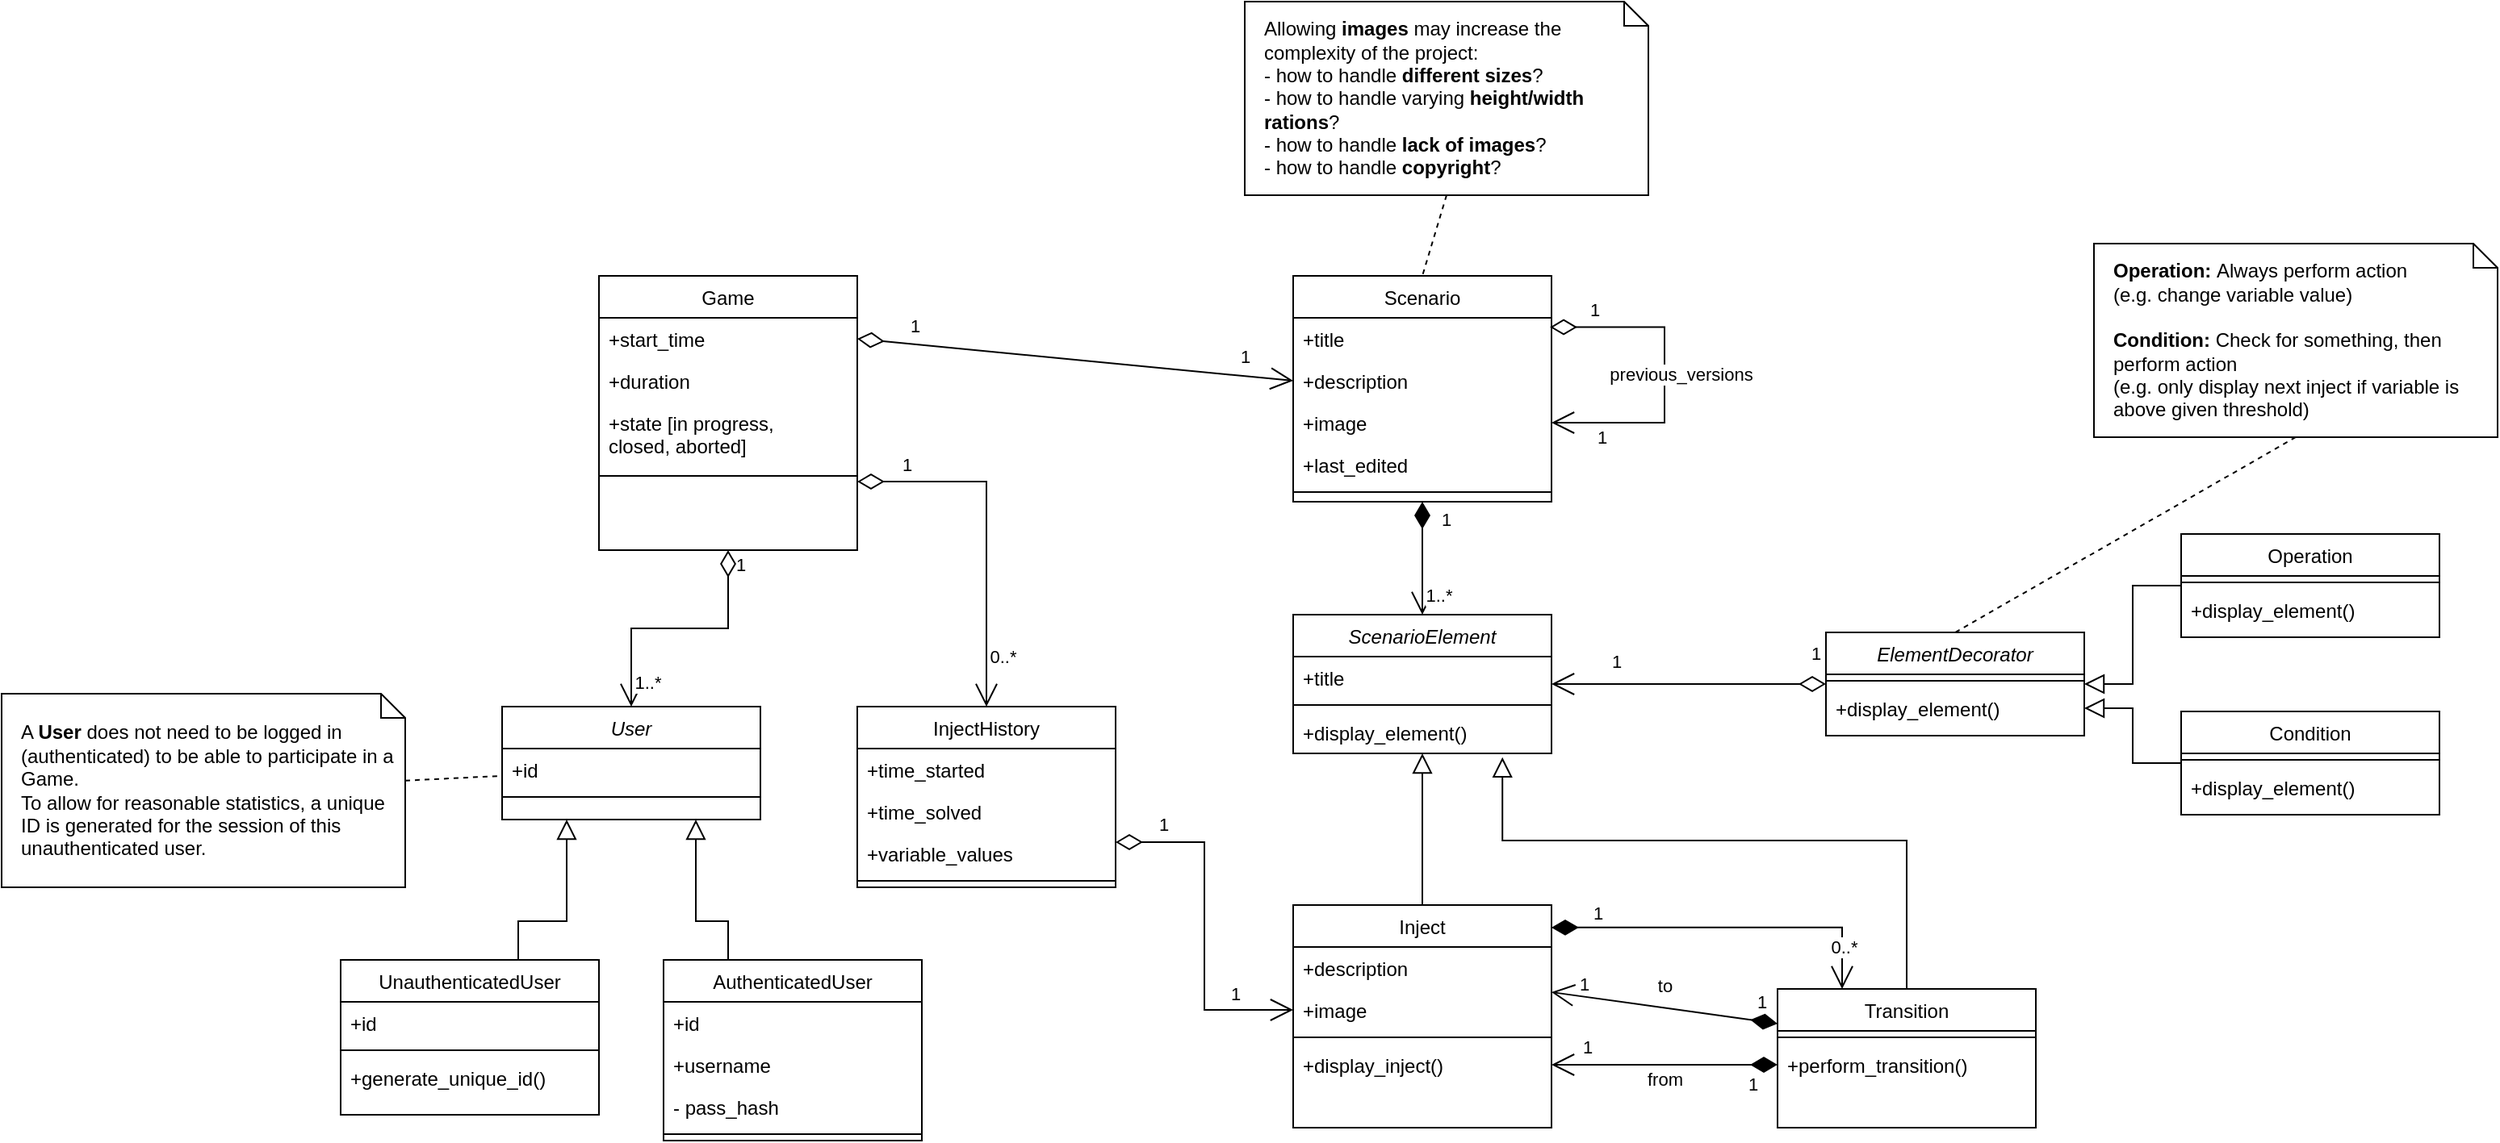 <mxfile version="14.5.3" type="gitlab" pages="5">
  <diagram id="C5RBs43oDa-KdzZeNtuy" name="Entire_Domain">
    <mxGraphModel dx="1865" dy="1756" grid="1" gridSize="10" guides="1" tooltips="1" connect="1" arrows="1" fold="1" page="1" pageScale="1" pageWidth="827" pageHeight="1169" math="0" shadow="0">
      <root>
        <mxCell id="WIyWlLk6GJQsqaUBKTNV-0" />
        <mxCell id="WIyWlLk6GJQsqaUBKTNV-1" parent="WIyWlLk6GJQsqaUBKTNV-0" />
        <mxCell id="zkfFHV4jXpPFQw0GAbJ--0" value="Game" style="swimlane;fontStyle=0;align=center;verticalAlign=top;childLayout=stackLayout;horizontal=1;startSize=26;horizontalStack=0;resizeParent=1;resizeLast=0;collapsible=1;marginBottom=0;rounded=0;shadow=0;strokeWidth=1;" parent="WIyWlLk6GJQsqaUBKTNV-1" vertex="1">
          <mxGeometry x="190" y="40" width="160" height="170" as="geometry">
            <mxRectangle x="230" y="140" width="160" height="26" as="alternateBounds" />
          </mxGeometry>
        </mxCell>
        <mxCell id="zkfFHV4jXpPFQw0GAbJ--1" value="+start_time" style="text;align=left;verticalAlign=top;spacingLeft=4;spacingRight=4;overflow=hidden;rotatable=0;points=[[0,0.5],[1,0.5]];portConstraint=eastwest;" parent="zkfFHV4jXpPFQw0GAbJ--0" vertex="1">
          <mxGeometry y="26" width="160" height="26" as="geometry" />
        </mxCell>
        <mxCell id="zkfFHV4jXpPFQw0GAbJ--2" value="+duration" style="text;align=left;verticalAlign=top;spacingLeft=4;spacingRight=4;overflow=hidden;rotatable=0;points=[[0,0.5],[1,0.5]];portConstraint=eastwest;rounded=0;shadow=0;html=0;" parent="zkfFHV4jXpPFQw0GAbJ--0" vertex="1">
          <mxGeometry y="52" width="160" height="26" as="geometry" />
        </mxCell>
        <mxCell id="zkfFHV4jXpPFQw0GAbJ--3" value="+state [in progress, &#xa;closed, aborted]" style="text;align=left;verticalAlign=top;spacingLeft=4;spacingRight=4;overflow=hidden;rotatable=0;points=[[0,0.5],[1,0.5]];portConstraint=eastwest;rounded=0;shadow=0;html=0;" parent="zkfFHV4jXpPFQw0GAbJ--0" vertex="1">
          <mxGeometry y="78" width="160" height="42" as="geometry" />
        </mxCell>
        <mxCell id="zkfFHV4jXpPFQw0GAbJ--4" value="" style="line;html=1;strokeWidth=1;align=left;verticalAlign=middle;spacingTop=-1;spacingLeft=3;spacingRight=3;rotatable=0;labelPosition=right;points=[];portConstraint=eastwest;" parent="zkfFHV4jXpPFQw0GAbJ--0" vertex="1">
          <mxGeometry y="120" width="160" height="8" as="geometry" />
        </mxCell>
        <mxCell id="zkfFHV4jXpPFQw0GAbJ--6" value="User" style="swimlane;fontStyle=2;align=center;verticalAlign=top;childLayout=stackLayout;horizontal=1;startSize=26;horizontalStack=0;resizeParent=1;resizeLast=0;collapsible=1;marginBottom=0;rounded=0;shadow=0;strokeWidth=1;" parent="WIyWlLk6GJQsqaUBKTNV-1" vertex="1">
          <mxGeometry x="130" y="307" width="160" height="70" as="geometry">
            <mxRectangle x="130" y="380" width="160" height="26" as="alternateBounds" />
          </mxGeometry>
        </mxCell>
        <mxCell id="zkfFHV4jXpPFQw0GAbJ--7" value="+id" style="text;align=left;verticalAlign=top;spacingLeft=4;spacingRight=4;overflow=hidden;rotatable=0;points=[[0,0.5],[1,0.5]];portConstraint=eastwest;" parent="zkfFHV4jXpPFQw0GAbJ--6" vertex="1">
          <mxGeometry y="26" width="160" height="26" as="geometry" />
        </mxCell>
        <mxCell id="zkfFHV4jXpPFQw0GAbJ--9" value="" style="line;html=1;strokeWidth=1;align=left;verticalAlign=middle;spacingTop=-1;spacingLeft=3;spacingRight=3;rotatable=0;labelPosition=right;points=[];portConstraint=eastwest;" parent="zkfFHV4jXpPFQw0GAbJ--6" vertex="1">
          <mxGeometry y="52" width="160" height="8" as="geometry" />
        </mxCell>
        <mxCell id="zkfFHV4jXpPFQw0GAbJ--13" value="InjectHistory" style="swimlane;fontStyle=0;align=center;verticalAlign=top;childLayout=stackLayout;horizontal=1;startSize=26;horizontalStack=0;resizeParent=1;resizeLast=0;collapsible=1;marginBottom=0;rounded=0;shadow=0;strokeWidth=1;" parent="WIyWlLk6GJQsqaUBKTNV-1" vertex="1">
          <mxGeometry x="350" y="307" width="160" height="112" as="geometry">
            <mxRectangle x="340" y="380" width="170" height="26" as="alternateBounds" />
          </mxGeometry>
        </mxCell>
        <mxCell id="42y34xTDk8OJhlG2N7WC-79" value="+time_started" style="text;align=left;verticalAlign=top;spacingLeft=4;spacingRight=4;overflow=hidden;rotatable=0;points=[[0,0.5],[1,0.5]];portConstraint=eastwest;rounded=0;shadow=0;html=0;" parent="zkfFHV4jXpPFQw0GAbJ--13" vertex="1">
          <mxGeometry y="26" width="160" height="26" as="geometry" />
        </mxCell>
        <mxCell id="42y34xTDk8OJhlG2N7WC-80" value="+time_solved" style="text;align=left;verticalAlign=top;spacingLeft=4;spacingRight=4;overflow=hidden;rotatable=0;points=[[0,0.5],[1,0.5]];portConstraint=eastwest;rounded=0;shadow=0;html=0;" parent="zkfFHV4jXpPFQw0GAbJ--13" vertex="1">
          <mxGeometry y="52" width="160" height="26" as="geometry" />
        </mxCell>
        <mxCell id="42y34xTDk8OJhlG2N7WC-81" value="+variable_values" style="text;align=left;verticalAlign=top;spacingLeft=4;spacingRight=4;overflow=hidden;rotatable=0;points=[[0,0.5],[1,0.5]];portConstraint=eastwest;rounded=0;shadow=0;html=0;" parent="zkfFHV4jXpPFQw0GAbJ--13" vertex="1">
          <mxGeometry y="78" width="160" height="26" as="geometry" />
        </mxCell>
        <mxCell id="zkfFHV4jXpPFQw0GAbJ--15" value="" style="line;html=1;strokeWidth=1;align=left;verticalAlign=middle;spacingTop=-1;spacingLeft=3;spacingRight=3;rotatable=0;labelPosition=right;points=[];portConstraint=eastwest;" parent="zkfFHV4jXpPFQw0GAbJ--13" vertex="1">
          <mxGeometry y="104" width="160" height="8" as="geometry" />
        </mxCell>
        <mxCell id="zkfFHV4jXpPFQw0GAbJ--17" value="Scenario" style="swimlane;fontStyle=0;align=center;verticalAlign=top;childLayout=stackLayout;horizontal=1;startSize=26;horizontalStack=0;resizeParent=1;resizeLast=0;collapsible=1;marginBottom=0;rounded=0;shadow=0;strokeWidth=1;" parent="WIyWlLk6GJQsqaUBKTNV-1" vertex="1">
          <mxGeometry x="620" y="40" width="160" height="140" as="geometry">
            <mxRectangle x="550" y="140" width="160" height="26" as="alternateBounds" />
          </mxGeometry>
        </mxCell>
        <mxCell id="zkfFHV4jXpPFQw0GAbJ--18" value="+title" style="text;align=left;verticalAlign=top;spacingLeft=4;spacingRight=4;overflow=hidden;rotatable=0;points=[[0,0.5],[1,0.5]];portConstraint=eastwest;" parent="zkfFHV4jXpPFQw0GAbJ--17" vertex="1">
          <mxGeometry y="26" width="160" height="26" as="geometry" />
        </mxCell>
        <mxCell id="zkfFHV4jXpPFQw0GAbJ--19" value="+description" style="text;align=left;verticalAlign=top;spacingLeft=4;spacingRight=4;overflow=hidden;rotatable=0;points=[[0,0.5],[1,0.5]];portConstraint=eastwest;rounded=0;shadow=0;html=0;" parent="zkfFHV4jXpPFQw0GAbJ--17" vertex="1">
          <mxGeometry y="52" width="160" height="26" as="geometry" />
        </mxCell>
        <mxCell id="zkfFHV4jXpPFQw0GAbJ--22" value="+image" style="text;align=left;verticalAlign=top;spacingLeft=4;spacingRight=4;overflow=hidden;rotatable=0;points=[[0,0.5],[1,0.5]];portConstraint=eastwest;rounded=0;shadow=0;html=0;" parent="zkfFHV4jXpPFQw0GAbJ--17" vertex="1">
          <mxGeometry y="78" width="160" height="26" as="geometry" />
        </mxCell>
        <mxCell id="42y34xTDk8OJhlG2N7WC-73" value="+last_edited" style="text;align=left;verticalAlign=top;spacingLeft=4;spacingRight=4;overflow=hidden;rotatable=0;points=[[0,0.5],[1,0.5]];portConstraint=eastwest;rounded=0;shadow=0;html=0;" parent="zkfFHV4jXpPFQw0GAbJ--17" vertex="1">
          <mxGeometry y="104" width="160" height="26" as="geometry" />
        </mxCell>
        <mxCell id="zkfFHV4jXpPFQw0GAbJ--23" value="" style="line;html=1;strokeWidth=1;align=left;verticalAlign=middle;spacingTop=-1;spacingLeft=3;spacingRight=3;rotatable=0;labelPosition=right;points=[];portConstraint=eastwest;" parent="zkfFHV4jXpPFQw0GAbJ--17" vertex="1">
          <mxGeometry y="130" width="160" height="8" as="geometry" />
        </mxCell>
        <mxCell id="42y34xTDk8OJhlG2N7WC-70" value="1" style="endArrow=open;html=1;endSize=12;startArrow=diamondThin;startSize=14;startFill=0;align=left;verticalAlign=bottom;entryX=1;entryY=0.5;entryDx=0;entryDy=0;rounded=0;exitX=0.994;exitY=0.222;exitDx=0;exitDy=0;exitPerimeter=0;edgeStyle=orthogonalEdgeStyle;" parent="zkfFHV4jXpPFQw0GAbJ--17" source="zkfFHV4jXpPFQw0GAbJ--18" target="zkfFHV4jXpPFQw0GAbJ--22" edge="1">
          <mxGeometry x="-0.779" y="2" relative="1" as="geometry">
            <mxPoint x="-270" y="39" as="sourcePoint" />
            <mxPoint y="65" as="targetPoint" />
            <mxPoint x="1" as="offset" />
            <Array as="points">
              <mxPoint x="230" y="32" />
              <mxPoint x="230" y="91" />
            </Array>
          </mxGeometry>
        </mxCell>
        <mxCell id="42y34xTDk8OJhlG2N7WC-71" value="1" style="edgeLabel;html=1;align=center;verticalAlign=middle;resizable=0;points=[];" parent="42y34xTDk8OJhlG2N7WC-70" vertex="1" connectable="0">
          <mxGeometry x="0.475" y="1" relative="1" as="geometry">
            <mxPoint x="-22.14" y="7.96" as="offset" />
          </mxGeometry>
        </mxCell>
        <mxCell id="42y34xTDk8OJhlG2N7WC-72" value="previous_versions" style="edgeLabel;html=1;align=center;verticalAlign=middle;resizable=0;points=[];" parent="42y34xTDk8OJhlG2N7WC-70" vertex="1" connectable="0">
          <mxGeometry x="0.143" relative="1" as="geometry">
            <mxPoint x="9.94" y="-14.86" as="offset" />
          </mxGeometry>
        </mxCell>
        <mxCell id="42y34xTDk8OJhlG2N7WC-1" value="Inject" style="swimlane;fontStyle=0;align=center;verticalAlign=top;childLayout=stackLayout;horizontal=1;startSize=26;horizontalStack=0;resizeParent=1;resizeLast=0;collapsible=1;marginBottom=0;rounded=0;shadow=0;strokeWidth=1;" parent="WIyWlLk6GJQsqaUBKTNV-1" vertex="1">
          <mxGeometry x="620" y="430" width="160" height="138" as="geometry">
            <mxRectangle x="550" y="140" width="160" height="26" as="alternateBounds" />
          </mxGeometry>
        </mxCell>
        <mxCell id="42y34xTDk8OJhlG2N7WC-3" value="+description" style="text;align=left;verticalAlign=top;spacingLeft=4;spacingRight=4;overflow=hidden;rotatable=0;points=[[0,0.5],[1,0.5]];portConstraint=eastwest;rounded=0;shadow=0;html=0;" parent="42y34xTDk8OJhlG2N7WC-1" vertex="1">
          <mxGeometry y="26" width="160" height="26" as="geometry" />
        </mxCell>
        <mxCell id="42y34xTDk8OJhlG2N7WC-4" value="+image" style="text;align=left;verticalAlign=top;spacingLeft=4;spacingRight=4;overflow=hidden;rotatable=0;points=[[0,0.5],[1,0.5]];portConstraint=eastwest;rounded=0;shadow=0;html=0;" parent="42y34xTDk8OJhlG2N7WC-1" vertex="1">
          <mxGeometry y="52" width="160" height="26" as="geometry" />
        </mxCell>
        <mxCell id="42y34xTDk8OJhlG2N7WC-5" value="" style="line;html=1;strokeWidth=1;align=left;verticalAlign=middle;spacingTop=-1;spacingLeft=3;spacingRight=3;rotatable=0;labelPosition=right;points=[];portConstraint=eastwest;" parent="42y34xTDk8OJhlG2N7WC-1" vertex="1">
          <mxGeometry y="78" width="160" height="8" as="geometry" />
        </mxCell>
        <mxCell id="42y34xTDk8OJhlG2N7WC-24" value="+display_inject()" style="text;align=left;verticalAlign=top;spacingLeft=4;spacingRight=4;overflow=hidden;rotatable=0;points=[[0,0.5],[1,0.5]];portConstraint=eastwest;rounded=0;shadow=0;html=0;" parent="42y34xTDk8OJhlG2N7WC-1" vertex="1">
          <mxGeometry y="86" width="160" height="26" as="geometry" />
        </mxCell>
        <mxCell id="42y34xTDk8OJhlG2N7WC-6" value="1" style="endArrow=open;html=1;endSize=12;startArrow=diamondThin;startSize=14;startFill=1;edgeStyle=orthogonalEdgeStyle;align=left;verticalAlign=bottom;exitX=0.5;exitY=1;exitDx=0;exitDy=0;rounded=0;" parent="WIyWlLk6GJQsqaUBKTNV-1" source="zkfFHV4jXpPFQw0GAbJ--17" target="42y34xTDk8OJhlG2N7WC-56" edge="1">
          <mxGeometry x="-0.429" y="10" relative="1" as="geometry">
            <mxPoint x="690" y="150" as="sourcePoint" />
            <mxPoint x="850" y="150" as="targetPoint" />
            <mxPoint as="offset" />
          </mxGeometry>
        </mxCell>
        <mxCell id="42y34xTDk8OJhlG2N7WC-7" value="1..*" style="edgeLabel;html=1;align=center;verticalAlign=middle;resizable=0;points=[];" parent="42y34xTDk8OJhlG2N7WC-6" vertex="1" connectable="0">
          <mxGeometry x="0.222" y="1" relative="1" as="geometry">
            <mxPoint x="9" y="15" as="offset" />
          </mxGeometry>
        </mxCell>
        <mxCell id="42y34xTDk8OJhlG2N7WC-8" value="Transition" style="swimlane;fontStyle=0;align=center;verticalAlign=top;childLayout=stackLayout;horizontal=1;startSize=26;horizontalStack=0;resizeParent=1;resizeLast=0;collapsible=1;marginBottom=0;rounded=0;shadow=0;strokeWidth=1;" parent="WIyWlLk6GJQsqaUBKTNV-1" vertex="1">
          <mxGeometry x="920" y="482" width="160" height="86" as="geometry">
            <mxRectangle x="550" y="140" width="160" height="26" as="alternateBounds" />
          </mxGeometry>
        </mxCell>
        <mxCell id="42y34xTDk8OJhlG2N7WC-12" value="" style="line;html=1;strokeWidth=1;align=left;verticalAlign=middle;spacingTop=-1;spacingLeft=3;spacingRight=3;rotatable=0;labelPosition=right;points=[];portConstraint=eastwest;" parent="42y34xTDk8OJhlG2N7WC-8" vertex="1">
          <mxGeometry y="26" width="160" height="8" as="geometry" />
        </mxCell>
        <mxCell id="42y34xTDk8OJhlG2N7WC-44" value="+perform_transition()" style="text;align=left;verticalAlign=top;spacingLeft=4;spacingRight=4;overflow=hidden;rotatable=0;points=[[0,0.5],[1,0.5]];portConstraint=eastwest;" parent="42y34xTDk8OJhlG2N7WC-8" vertex="1">
          <mxGeometry y="34" width="160" height="26" as="geometry" />
        </mxCell>
        <mxCell id="42y34xTDk8OJhlG2N7WC-13" value="1" style="endArrow=open;html=1;endSize=12;startArrow=diamondThin;startSize=14;startFill=1;edgeStyle=orthogonalEdgeStyle;align=left;verticalAlign=bottom;exitX=1;exitY=0.101;exitDx=0;exitDy=0;exitPerimeter=0;entryX=0.25;entryY=0;entryDx=0;entryDy=0;rounded=0;" parent="WIyWlLk6GJQsqaUBKTNV-1" source="42y34xTDk8OJhlG2N7WC-1" target="42y34xTDk8OJhlG2N7WC-8" edge="1">
          <mxGeometry x="-0.774" relative="1" as="geometry">
            <mxPoint x="754" y="430" as="sourcePoint" />
            <mxPoint x="900" y="400" as="targetPoint" />
            <mxPoint as="offset" />
            <Array as="points">
              <mxPoint x="960" y="444" />
            </Array>
          </mxGeometry>
        </mxCell>
        <mxCell id="42y34xTDk8OJhlG2N7WC-14" value="0..*" style="edgeLabel;html=1;align=center;verticalAlign=middle;resizable=0;points=[];" parent="42y34xTDk8OJhlG2N7WC-13" vertex="1" connectable="0">
          <mxGeometry x="0.222" y="1" relative="1" as="geometry">
            <mxPoint x="47" y="13.09" as="offset" />
          </mxGeometry>
        </mxCell>
        <mxCell id="42y34xTDk8OJhlG2N7WC-15" value="1" style="endArrow=open;html=1;endSize=12;startArrow=diamondThin;startSize=14;startFill=1;align=left;verticalAlign=bottom;entryX=1;entryY=0.5;entryDx=0;entryDy=0;exitX=0;exitY=0.5;exitDx=0;exitDy=0;rounded=0;" parent="WIyWlLk6GJQsqaUBKTNV-1" source="42y34xTDk8OJhlG2N7WC-44" target="42y34xTDk8OJhlG2N7WC-24" edge="1">
          <mxGeometry x="-0.714" y="21" relative="1" as="geometry">
            <mxPoint x="870" y="363" as="sourcePoint" />
            <mxPoint x="810" y="465" as="targetPoint" />
            <mxPoint as="offset" />
          </mxGeometry>
        </mxCell>
        <mxCell id="42y34xTDk8OJhlG2N7WC-20" value="1" style="edgeLabel;html=1;align=center;verticalAlign=middle;resizable=0;points=[];" parent="42y34xTDk8OJhlG2N7WC-15" vertex="1" connectable="0">
          <mxGeometry x="0.41" y="1" relative="1" as="geometry">
            <mxPoint x="-20.04" y="-12" as="offset" />
          </mxGeometry>
        </mxCell>
        <mxCell id="42y34xTDk8OJhlG2N7WC-21" value="from" style="edgeLabel;html=1;align=center;verticalAlign=middle;resizable=0;points=[];" parent="42y34xTDk8OJhlG2N7WC-15" vertex="1" connectable="0">
          <mxGeometry x="0.376" y="4" relative="1" as="geometry">
            <mxPoint x="26" y="5" as="offset" />
          </mxGeometry>
        </mxCell>
        <mxCell id="42y34xTDk8OJhlG2N7WC-17" value="" style="endArrow=open;html=1;endSize=12;startArrow=diamondThin;startSize=14;startFill=1;align=left;verticalAlign=bottom;entryX=1;entryY=0.077;entryDx=0;entryDy=0;exitX=0;exitY=0.25;exitDx=0;exitDy=0;entryPerimeter=0;rounded=0;" parent="WIyWlLk6GJQsqaUBKTNV-1" source="42y34xTDk8OJhlG2N7WC-8" target="42y34xTDk8OJhlG2N7WC-4" edge="1">
          <mxGeometry x="-0.333" relative="1" as="geometry">
            <mxPoint x="1000" y="270" as="sourcePoint" />
            <mxPoint x="780" y="341" as="targetPoint" />
            <mxPoint as="offset" />
          </mxGeometry>
        </mxCell>
        <mxCell id="42y34xTDk8OJhlG2N7WC-18" value="1" style="edgeLabel;html=1;align=center;verticalAlign=middle;resizable=0;points=[];" parent="42y34xTDk8OJhlG2N7WC-17" vertex="1" connectable="0">
          <mxGeometry x="0.222" y="1" relative="1" as="geometry">
            <mxPoint x="-33.99" y="-14" as="offset" />
          </mxGeometry>
        </mxCell>
        <mxCell id="42y34xTDk8OJhlG2N7WC-22" value="to" style="edgeLabel;html=1;align=center;verticalAlign=middle;resizable=0;points=[];" parent="42y34xTDk8OJhlG2N7WC-17" vertex="1" connectable="0">
          <mxGeometry x="0.531" y="4" relative="1" as="geometry">
            <mxPoint x="37.52" y="-12.56" as="offset" />
          </mxGeometry>
        </mxCell>
        <mxCell id="42y34xTDk8OJhlG2N7WC-23" value="1" style="edgeLabel;html=1;align=center;verticalAlign=middle;resizable=0;points=[];" parent="42y34xTDk8OJhlG2N7WC-17" vertex="1" connectable="0">
          <mxGeometry x="-0.811" y="-1" relative="1" as="geometry">
            <mxPoint x="3.13" y="-10.66" as="offset" />
          </mxGeometry>
        </mxCell>
        <mxCell id="42y34xTDk8OJhlG2N7WC-25" value="ElementDecorator" style="swimlane;fontStyle=2;align=center;verticalAlign=top;childLayout=stackLayout;horizontal=1;startSize=26;horizontalStack=0;resizeParent=1;resizeLast=0;collapsible=1;marginBottom=0;rounded=0;shadow=0;strokeWidth=1;" parent="WIyWlLk6GJQsqaUBKTNV-1" vertex="1">
          <mxGeometry x="950" y="261" width="160" height="64" as="geometry">
            <mxRectangle x="550" y="140" width="160" height="26" as="alternateBounds" />
          </mxGeometry>
        </mxCell>
        <mxCell id="42y34xTDk8OJhlG2N7WC-29" value="" style="line;html=1;strokeWidth=1;align=left;verticalAlign=middle;spacingTop=-1;spacingLeft=3;spacingRight=3;rotatable=0;labelPosition=right;points=[];portConstraint=eastwest;" parent="42y34xTDk8OJhlG2N7WC-25" vertex="1">
          <mxGeometry y="26" width="160" height="8" as="geometry" />
        </mxCell>
        <mxCell id="42y34xTDk8OJhlG2N7WC-30" value="+display_element()" style="text;align=left;verticalAlign=top;spacingLeft=4;spacingRight=4;overflow=hidden;rotatable=0;points=[[0,0.5],[1,0.5]];portConstraint=eastwest;rounded=0;shadow=0;html=0;" parent="42y34xTDk8OJhlG2N7WC-25" vertex="1">
          <mxGeometry y="34" width="160" height="26" as="geometry" />
        </mxCell>
        <mxCell id="42y34xTDk8OJhlG2N7WC-33" value="&lt;div&gt;Allowing &lt;b&gt;images &lt;/b&gt;may increase the complexity of the project:&lt;/div&gt;&lt;div&gt;- how to handle &lt;b&gt;different sizes&lt;/b&gt;?&lt;/div&gt;&lt;div&gt;- how to handle varying &lt;b&gt;height/width rations&lt;/b&gt;?&lt;br&gt;&lt;/div&gt;&lt;div&gt;- how to handle &lt;b&gt;lack of images&lt;/b&gt;?&lt;br&gt;&lt;/div&gt;&lt;div&gt;- how to handle &lt;b&gt;copyright&lt;/b&gt;?&lt;br&gt;&lt;/div&gt;" style="shape=note;size=15;align=left;spacingLeft=10;html=1;whiteSpace=wrap;" parent="WIyWlLk6GJQsqaUBKTNV-1" vertex="1">
          <mxGeometry x="590" y="-130" width="250" height="120" as="geometry" />
        </mxCell>
        <mxCell id="42y34xTDk8OJhlG2N7WC-34" value="" style="edgeStyle=none;endArrow=none;exitX=0.5;exitY=1;dashed=1;html=1;exitDx=0;exitDy=0;exitPerimeter=0;entryX=0.5;entryY=0;entryDx=0;entryDy=0;" parent="WIyWlLk6GJQsqaUBKTNV-1" source="42y34xTDk8OJhlG2N7WC-33" target="zkfFHV4jXpPFQw0GAbJ--17" edge="1">
          <mxGeometry x="1" relative="1" as="geometry">
            <mxPoint x="870" y="72" as="targetPoint" />
          </mxGeometry>
        </mxCell>
        <mxCell id="42y34xTDk8OJhlG2N7WC-36" value="Operation" style="swimlane;fontStyle=0;align=center;verticalAlign=top;childLayout=stackLayout;horizontal=1;startSize=26;horizontalStack=0;resizeParent=1;resizeLast=0;collapsible=1;marginBottom=0;rounded=0;shadow=0;strokeWidth=1;" parent="WIyWlLk6GJQsqaUBKTNV-1" vertex="1">
          <mxGeometry x="1170" y="200" width="160" height="64" as="geometry">
            <mxRectangle x="550" y="140" width="160" height="26" as="alternateBounds" />
          </mxGeometry>
        </mxCell>
        <mxCell id="42y34xTDk8OJhlG2N7WC-37" value="" style="line;html=1;strokeWidth=1;align=left;verticalAlign=middle;spacingTop=-1;spacingLeft=3;spacingRight=3;rotatable=0;labelPosition=right;points=[];portConstraint=eastwest;" parent="42y34xTDk8OJhlG2N7WC-36" vertex="1">
          <mxGeometry y="26" width="160" height="8" as="geometry" />
        </mxCell>
        <mxCell id="42y34xTDk8OJhlG2N7WC-38" value="+display_element()" style="text;align=left;verticalAlign=top;spacingLeft=4;spacingRight=4;overflow=hidden;rotatable=0;points=[[0,0.5],[1,0.5]];portConstraint=eastwest;rounded=0;shadow=0;html=0;" parent="42y34xTDk8OJhlG2N7WC-36" vertex="1">
          <mxGeometry y="34" width="160" height="26" as="geometry" />
        </mxCell>
        <mxCell id="42y34xTDk8OJhlG2N7WC-40" value="1" style="endArrow=open;html=1;endSize=12;startArrow=diamondThin;startSize=14;startFill=0;align=left;verticalAlign=bottom;entryX=1;entryY=0.5;entryDx=0;entryDy=0;rounded=0;exitX=0;exitY=-0.077;exitDx=0;exitDy=0;exitPerimeter=0;" parent="WIyWlLk6GJQsqaUBKTNV-1" source="42y34xTDk8OJhlG2N7WC-30" target="42y34xTDk8OJhlG2N7WC-56" edge="1">
          <mxGeometry x="-0.872" y="-10" relative="1" as="geometry">
            <mxPoint x="950" y="272" as="sourcePoint" />
            <mxPoint x="520" y="540" as="targetPoint" />
            <mxPoint as="offset" />
          </mxGeometry>
        </mxCell>
        <mxCell id="42y34xTDk8OJhlG2N7WC-41" value="1" style="edgeLabel;html=1;align=center;verticalAlign=middle;resizable=0;points=[];" parent="42y34xTDk8OJhlG2N7WC-40" vertex="1" connectable="0">
          <mxGeometry x="0.475" y="1" relative="1" as="geometry">
            <mxPoint x="-5.1" y="-15.1" as="offset" />
          </mxGeometry>
        </mxCell>
        <mxCell id="42y34xTDk8OJhlG2N7WC-50" value="Condition" style="swimlane;fontStyle=0;align=center;verticalAlign=top;childLayout=stackLayout;horizontal=1;startSize=26;horizontalStack=0;resizeParent=1;resizeLast=0;collapsible=1;marginBottom=0;rounded=0;shadow=0;strokeWidth=1;" parent="WIyWlLk6GJQsqaUBKTNV-1" vertex="1">
          <mxGeometry x="1170" y="310" width="160" height="64" as="geometry">
            <mxRectangle x="550" y="140" width="160" height="26" as="alternateBounds" />
          </mxGeometry>
        </mxCell>
        <mxCell id="42y34xTDk8OJhlG2N7WC-51" value="" style="line;html=1;strokeWidth=1;align=left;verticalAlign=middle;spacingTop=-1;spacingLeft=3;spacingRight=3;rotatable=0;labelPosition=right;points=[];portConstraint=eastwest;" parent="42y34xTDk8OJhlG2N7WC-50" vertex="1">
          <mxGeometry y="26" width="160" height="8" as="geometry" />
        </mxCell>
        <mxCell id="42y34xTDk8OJhlG2N7WC-52" value="+display_element()" style="text;align=left;verticalAlign=top;spacingLeft=4;spacingRight=4;overflow=hidden;rotatable=0;points=[[0,0.5],[1,0.5]];portConstraint=eastwest;rounded=0;shadow=0;html=0;" parent="42y34xTDk8OJhlG2N7WC-50" vertex="1">
          <mxGeometry y="34" width="160" height="26" as="geometry" />
        </mxCell>
        <mxCell id="42y34xTDk8OJhlG2N7WC-54" value="" style="endArrow=block;endSize=10;endFill=0;shadow=0;strokeWidth=1;rounded=0;elbow=vertical;entryX=1;entryY=0.5;entryDx=0;entryDy=0;edgeStyle=orthogonalEdgeStyle;" parent="WIyWlLk6GJQsqaUBKTNV-1" source="42y34xTDk8OJhlG2N7WC-36" target="42y34xTDk8OJhlG2N7WC-25" edge="1">
          <mxGeometry width="160" relative="1" as="geometry">
            <mxPoint x="960" y="620" as="sourcePoint" />
            <mxPoint x="900" y="585" as="targetPoint" />
          </mxGeometry>
        </mxCell>
        <mxCell id="42y34xTDk8OJhlG2N7WC-56" value="ScenarioElement" style="swimlane;fontStyle=2;align=center;verticalAlign=top;childLayout=stackLayout;horizontal=1;startSize=26;horizontalStack=0;resizeParent=1;resizeLast=0;collapsible=1;marginBottom=0;rounded=0;shadow=0;strokeWidth=1;" parent="WIyWlLk6GJQsqaUBKTNV-1" vertex="1">
          <mxGeometry x="620" y="250" width="160" height="86" as="geometry">
            <mxRectangle x="550" y="140" width="160" height="26" as="alternateBounds" />
          </mxGeometry>
        </mxCell>
        <mxCell id="42y34xTDk8OJhlG2N7WC-65" value="+title" style="text;align=left;verticalAlign=top;spacingLeft=4;spacingRight=4;overflow=hidden;rotatable=0;points=[[0,0.5],[1,0.5]];portConstraint=eastwest;" parent="42y34xTDk8OJhlG2N7WC-56" vertex="1">
          <mxGeometry y="26" width="160" height="26" as="geometry" />
        </mxCell>
        <mxCell id="42y34xTDk8OJhlG2N7WC-57" value="" style="line;html=1;strokeWidth=1;align=left;verticalAlign=middle;spacingTop=-1;spacingLeft=3;spacingRight=3;rotatable=0;labelPosition=right;points=[];portConstraint=eastwest;" parent="42y34xTDk8OJhlG2N7WC-56" vertex="1">
          <mxGeometry y="52" width="160" height="8" as="geometry" />
        </mxCell>
        <mxCell id="42y34xTDk8OJhlG2N7WC-64" value="+display_element()" style="text;align=left;verticalAlign=top;spacingLeft=4;spacingRight=4;overflow=hidden;rotatable=0;points=[[0,0.5],[1,0.5]];portConstraint=eastwest;rounded=0;shadow=0;html=0;" parent="42y34xTDk8OJhlG2N7WC-56" vertex="1">
          <mxGeometry y="60" width="160" height="26" as="geometry" />
        </mxCell>
        <mxCell id="42y34xTDk8OJhlG2N7WC-60" value="" style="endArrow=block;endSize=10;endFill=0;shadow=0;strokeWidth=1;rounded=0;elbow=vertical;entryX=0.5;entryY=1;entryDx=0;entryDy=0;exitX=0.5;exitY=0;exitDx=0;exitDy=0;" parent="WIyWlLk6GJQsqaUBKTNV-1" source="42y34xTDk8OJhlG2N7WC-1" target="42y34xTDk8OJhlG2N7WC-56" edge="1">
          <mxGeometry width="160" relative="1" as="geometry">
            <mxPoint x="700" y="680" as="sourcePoint" />
            <mxPoint x="700" y="624" as="targetPoint" />
          </mxGeometry>
        </mxCell>
        <mxCell id="42y34xTDk8OJhlG2N7WC-61" value="" style="endArrow=block;endSize=10;endFill=0;shadow=0;strokeWidth=1;rounded=0;elbow=vertical;exitX=0.5;exitY=0;exitDx=0;exitDy=0;edgeStyle=orthogonalEdgeStyle;entryX=0.81;entryY=1.093;entryDx=0;entryDy=0;entryPerimeter=0;" parent="WIyWlLk6GJQsqaUBKTNV-1" source="42y34xTDk8OJhlG2N7WC-8" target="42y34xTDk8OJhlG2N7WC-64" edge="1">
          <mxGeometry width="160" relative="1" as="geometry">
            <mxPoint x="700" y="330" as="sourcePoint" />
            <mxPoint x="740" y="360" as="targetPoint" />
            <Array as="points">
              <mxPoint x="1000" y="390" />
              <mxPoint x="750" y="390" />
            </Array>
          </mxGeometry>
        </mxCell>
        <mxCell id="42y34xTDk8OJhlG2N7WC-63" value="" style="endArrow=block;endSize=10;endFill=0;shadow=0;strokeWidth=1;rounded=0;elbow=vertical;exitX=0;exitY=0.5;exitDx=0;exitDy=0;edgeStyle=orthogonalEdgeStyle;entryX=1;entryY=0.5;entryDx=0;entryDy=0;" parent="WIyWlLk6GJQsqaUBKTNV-1" source="42y34xTDk8OJhlG2N7WC-50" target="42y34xTDk8OJhlG2N7WC-30" edge="1">
          <mxGeometry width="160" relative="1" as="geometry">
            <mxPoint x="1170" y="254.857" as="sourcePoint" />
            <mxPoint x="1110" y="290" as="targetPoint" />
            <Array as="points">
              <mxPoint x="1140" y="342" />
              <mxPoint x="1140" y="308" />
            </Array>
          </mxGeometry>
        </mxCell>
        <mxCell id="42y34xTDk8OJhlG2N7WC-66" value="&lt;div&gt;&lt;b&gt;Operation: &lt;/b&gt;Always perform action&lt;br&gt;(e.g. change variable value)&lt;br&gt;&lt;/div&gt;&lt;div&gt;&lt;br&gt;&lt;/div&gt;&lt;div&gt;&lt;b&gt;Condition:&lt;/b&gt; Check for something, then perform action &lt;br&gt;(e.g. only display next inject if variable is above given threshold)&lt;br&gt;&lt;/div&gt;&lt;b&gt;&lt;/b&gt;" style="shape=note;size=15;align=left;spacingLeft=10;html=1;whiteSpace=wrap;" parent="WIyWlLk6GJQsqaUBKTNV-1" vertex="1">
          <mxGeometry x="1116" y="20" width="250" height="120" as="geometry" />
        </mxCell>
        <mxCell id="42y34xTDk8OJhlG2N7WC-67" value="" style="edgeStyle=none;endArrow=none;exitX=0.5;exitY=1;dashed=1;html=1;exitDx=0;exitDy=0;exitPerimeter=0;entryX=0.5;entryY=0;entryDx=0;entryDy=0;" parent="WIyWlLk6GJQsqaUBKTNV-1" source="42y34xTDk8OJhlG2N7WC-66" target="42y34xTDk8OJhlG2N7WC-25" edge="1">
          <mxGeometry x="1" relative="1" as="geometry">
            <mxPoint x="780" y="131.0" as="targetPoint" />
            <mxPoint x="790" y="70" as="sourcePoint" />
          </mxGeometry>
        </mxCell>
        <mxCell id="42y34xTDk8OJhlG2N7WC-68" value="1" style="endArrow=open;html=1;endSize=12;startArrow=diamondThin;startSize=14;startFill=0;align=left;verticalAlign=bottom;entryX=0;entryY=0.5;entryDx=0;entryDy=0;rounded=0;exitX=1;exitY=0.5;exitDx=0;exitDy=0;" parent="WIyWlLk6GJQsqaUBKTNV-1" source="zkfFHV4jXpPFQw0GAbJ--1" target="zkfFHV4jXpPFQw0GAbJ--19" edge="1">
          <mxGeometry x="-0.779" y="2" relative="1" as="geometry">
            <mxPoint x="950" y="292.998" as="sourcePoint" />
            <mxPoint x="780" y="293" as="targetPoint" />
            <mxPoint x="1" as="offset" />
          </mxGeometry>
        </mxCell>
        <mxCell id="42y34xTDk8OJhlG2N7WC-69" value="1" style="edgeLabel;html=1;align=center;verticalAlign=middle;resizable=0;points=[];" parent="42y34xTDk8OJhlG2N7WC-68" vertex="1" connectable="0">
          <mxGeometry x="0.475" y="1" relative="1" as="geometry">
            <mxPoint x="40.29" y="-7.83" as="offset" />
          </mxGeometry>
        </mxCell>
        <mxCell id="42y34xTDk8OJhlG2N7WC-74" value="1" style="endArrow=open;html=1;endSize=12;startArrow=diamondThin;startSize=14;startFill=0;align=left;verticalAlign=bottom;entryX=0.5;entryY=0;entryDx=0;entryDy=0;rounded=0;exitX=1;exitY=0.75;exitDx=0;exitDy=0;edgeStyle=orthogonalEdgeStyle;" parent="WIyWlLk6GJQsqaUBKTNV-1" source="zkfFHV4jXpPFQw0GAbJ--0" target="zkfFHV4jXpPFQw0GAbJ--13" edge="1">
          <mxGeometry x="-0.779" y="2" relative="1" as="geometry">
            <mxPoint x="350" y="79" as="sourcePoint" />
            <mxPoint x="620" y="105" as="targetPoint" />
            <mxPoint x="1" as="offset" />
          </mxGeometry>
        </mxCell>
        <mxCell id="42y34xTDk8OJhlG2N7WC-75" value="0..*" style="edgeLabel;html=1;align=center;verticalAlign=middle;resizable=0;points=[];" parent="42y34xTDk8OJhlG2N7WC-74" vertex="1" connectable="0">
          <mxGeometry x="0.475" y="1" relative="1" as="geometry">
            <mxPoint x="8.98" y="26.18" as="offset" />
          </mxGeometry>
        </mxCell>
        <mxCell id="42y34xTDk8OJhlG2N7WC-76" value="1" style="endArrow=open;html=1;endSize=12;startArrow=diamondThin;startSize=14;startFill=0;align=left;verticalAlign=bottom;entryX=0;entryY=0.5;entryDx=0;entryDy=0;rounded=0;exitX=1;exitY=0.75;exitDx=0;exitDy=0;edgeStyle=orthogonalEdgeStyle;" parent="WIyWlLk6GJQsqaUBKTNV-1" source="zkfFHV4jXpPFQw0GAbJ--13" target="42y34xTDk8OJhlG2N7WC-4" edge="1">
          <mxGeometry x="-0.779" y="2" relative="1" as="geometry">
            <mxPoint x="350" y="167.5" as="sourcePoint" />
            <mxPoint x="430" y="307" as="targetPoint" />
            <mxPoint x="1" as="offset" />
          </mxGeometry>
        </mxCell>
        <mxCell id="42y34xTDk8OJhlG2N7WC-78" value="1" style="edgeLabel;html=1;align=center;verticalAlign=middle;resizable=0;points=[];" parent="42y34xTDk8OJhlG2N7WC-76" vertex="1" connectable="0">
          <mxGeometry x="0.663" y="1" relative="1" as="geometry">
            <mxPoint y="-9.04" as="offset" />
          </mxGeometry>
        </mxCell>
        <mxCell id="42y34xTDk8OJhlG2N7WC-82" value="1" style="endArrow=open;html=1;endSize=12;startArrow=diamondThin;startSize=14;startFill=0;align=left;verticalAlign=bottom;entryX=0.5;entryY=0;entryDx=0;entryDy=0;rounded=0;exitX=0.5;exitY=1;exitDx=0;exitDy=0;edgeStyle=orthogonalEdgeStyle;" parent="WIyWlLk6GJQsqaUBKTNV-1" source="zkfFHV4jXpPFQw0GAbJ--0" target="zkfFHV4jXpPFQw0GAbJ--6" edge="1">
          <mxGeometry x="-0.779" y="2" relative="1" as="geometry">
            <mxPoint x="210" y="261" as="sourcePoint" />
            <mxPoint x="290" y="400.5" as="targetPoint" />
            <mxPoint x="1" as="offset" />
          </mxGeometry>
        </mxCell>
        <mxCell id="42y34xTDk8OJhlG2N7WC-83" value="1..*" style="edgeLabel;html=1;align=center;verticalAlign=middle;resizable=0;points=[];" parent="42y34xTDk8OJhlG2N7WC-82" vertex="1" connectable="0">
          <mxGeometry x="0.475" y="1" relative="1" as="geometry">
            <mxPoint x="8.98" y="26.18" as="offset" />
          </mxGeometry>
        </mxCell>
        <mxCell id="42y34xTDk8OJhlG2N7WC-84" value="AuthenticatedUser" style="swimlane;fontStyle=0;align=center;verticalAlign=top;childLayout=stackLayout;horizontal=1;startSize=26;horizontalStack=0;resizeParent=1;resizeLast=0;collapsible=1;marginBottom=0;rounded=0;shadow=0;strokeWidth=1;" parent="WIyWlLk6GJQsqaUBKTNV-1" vertex="1">
          <mxGeometry x="230" y="464" width="160" height="112" as="geometry">
            <mxRectangle x="130" y="380" width="160" height="26" as="alternateBounds" />
          </mxGeometry>
        </mxCell>
        <mxCell id="42y34xTDk8OJhlG2N7WC-85" value="+id" style="text;align=left;verticalAlign=top;spacingLeft=4;spacingRight=4;overflow=hidden;rotatable=0;points=[[0,0.5],[1,0.5]];portConstraint=eastwest;" parent="42y34xTDk8OJhlG2N7WC-84" vertex="1">
          <mxGeometry y="26" width="160" height="26" as="geometry" />
        </mxCell>
        <mxCell id="42y34xTDk8OJhlG2N7WC-93" value="+username" style="text;align=left;verticalAlign=top;spacingLeft=4;spacingRight=4;overflow=hidden;rotatable=0;points=[[0,0.5],[1,0.5]];portConstraint=eastwest;" parent="42y34xTDk8OJhlG2N7WC-84" vertex="1">
          <mxGeometry y="52" width="160" height="26" as="geometry" />
        </mxCell>
        <mxCell id="42y34xTDk8OJhlG2N7WC-94" value="- pass_hash" style="text;align=left;verticalAlign=top;spacingLeft=4;spacingRight=4;overflow=hidden;rotatable=0;points=[[0,0.5],[1,0.5]];portConstraint=eastwest;" parent="42y34xTDk8OJhlG2N7WC-84" vertex="1">
          <mxGeometry y="78" width="160" height="26" as="geometry" />
        </mxCell>
        <mxCell id="42y34xTDk8OJhlG2N7WC-86" value="" style="line;html=1;strokeWidth=1;align=left;verticalAlign=middle;spacingTop=-1;spacingLeft=3;spacingRight=3;rotatable=0;labelPosition=right;points=[];portConstraint=eastwest;" parent="42y34xTDk8OJhlG2N7WC-84" vertex="1">
          <mxGeometry y="104" width="160" height="8" as="geometry" />
        </mxCell>
        <mxCell id="42y34xTDk8OJhlG2N7WC-87" value="UnauthenticatedUser" style="swimlane;fontStyle=0;align=center;verticalAlign=top;childLayout=stackLayout;horizontal=1;startSize=26;horizontalStack=0;resizeParent=1;resizeLast=0;collapsible=1;marginBottom=0;rounded=0;shadow=0;strokeWidth=1;" parent="WIyWlLk6GJQsqaUBKTNV-1" vertex="1">
          <mxGeometry x="30" y="464" width="160" height="96" as="geometry">
            <mxRectangle x="130" y="380" width="160" height="26" as="alternateBounds" />
          </mxGeometry>
        </mxCell>
        <mxCell id="42y34xTDk8OJhlG2N7WC-88" value="+id" style="text;align=left;verticalAlign=top;spacingLeft=4;spacingRight=4;overflow=hidden;rotatable=0;points=[[0,0.5],[1,0.5]];portConstraint=eastwest;" parent="42y34xTDk8OJhlG2N7WC-87" vertex="1">
          <mxGeometry y="26" width="160" height="26" as="geometry" />
        </mxCell>
        <mxCell id="42y34xTDk8OJhlG2N7WC-89" value="" style="line;html=1;strokeWidth=1;align=left;verticalAlign=middle;spacingTop=-1;spacingLeft=3;spacingRight=3;rotatable=0;labelPosition=right;points=[];portConstraint=eastwest;" parent="42y34xTDk8OJhlG2N7WC-87" vertex="1">
          <mxGeometry y="52" width="160" height="8" as="geometry" />
        </mxCell>
        <mxCell id="42y34xTDk8OJhlG2N7WC-92" value="+generate_unique_id()" style="text;align=left;verticalAlign=top;spacingLeft=4;spacingRight=4;overflow=hidden;rotatable=0;points=[[0,0.5],[1,0.5]];portConstraint=eastwest;" parent="42y34xTDk8OJhlG2N7WC-87" vertex="1">
          <mxGeometry y="60" width="160" height="26" as="geometry" />
        </mxCell>
        <mxCell id="42y34xTDk8OJhlG2N7WC-90" value="" style="endArrow=block;endSize=10;endFill=0;shadow=0;strokeWidth=1;rounded=0;elbow=vertical;entryX=0.75;entryY=1;entryDx=0;entryDy=0;exitX=0.25;exitY=0;exitDx=0;exitDy=0;edgeStyle=orthogonalEdgeStyle;" parent="WIyWlLk6GJQsqaUBKTNV-1" source="42y34xTDk8OJhlG2N7WC-84" target="zkfFHV4jXpPFQw0GAbJ--6" edge="1">
          <mxGeometry width="160" relative="1" as="geometry">
            <mxPoint x="190" y="494" as="sourcePoint" />
            <mxPoint x="190" y="400" as="targetPoint" />
            <Array as="points">
              <mxPoint x="270" y="440" />
              <mxPoint x="250" y="440" />
            </Array>
          </mxGeometry>
        </mxCell>
        <mxCell id="42y34xTDk8OJhlG2N7WC-91" value="" style="endArrow=block;endSize=10;endFill=0;shadow=0;strokeWidth=1;rounded=0;elbow=vertical;exitX=0.5;exitY=0;exitDx=0;exitDy=0;edgeStyle=orthogonalEdgeStyle;entryX=0.25;entryY=1;entryDx=0;entryDy=0;" parent="WIyWlLk6GJQsqaUBKTNV-1" source="42y34xTDk8OJhlG2N7WC-87" target="zkfFHV4jXpPFQw0GAbJ--6" edge="1">
          <mxGeometry width="160" relative="1" as="geometry">
            <mxPoint x="340" y="498" as="sourcePoint" />
            <mxPoint x="180" y="430" as="targetPoint" />
            <Array as="points">
              <mxPoint x="140" y="440" />
              <mxPoint x="170" y="440" />
            </Array>
          </mxGeometry>
        </mxCell>
        <mxCell id="42y34xTDk8OJhlG2N7WC-96" style="rounded=0;orthogonalLoop=1;jettySize=auto;html=1;dashed=1;endArrow=none;endFill=0;" parent="WIyWlLk6GJQsqaUBKTNV-1" source="42y34xTDk8OJhlG2N7WC-95" target="zkfFHV4jXpPFQw0GAbJ--7" edge="1">
          <mxGeometry relative="1" as="geometry" />
        </mxCell>
        <mxCell id="42y34xTDk8OJhlG2N7WC-95" value="&lt;div&gt;A &lt;b&gt;User &lt;/b&gt;does not need to be logged in (authenticated) to be able to participate in a Game.&lt;/div&gt;To allow for reasonable statistics, a unique ID is generated for the session of this unauthenticated user." style="shape=note;size=15;align=left;spacingLeft=10;html=1;whiteSpace=wrap;" parent="WIyWlLk6GJQsqaUBKTNV-1" vertex="1">
          <mxGeometry x="-180" y="299" width="250" height="120" as="geometry" />
        </mxCell>
      </root>
    </mxGraphModel>
  </diagram>
  <diagram id="YBZuPH5mCjDXpLuSwGHa" name="Scenario_Design">
    <mxGraphModel dx="1038" dy="587" grid="1" gridSize="10" guides="1" tooltips="1" connect="1" arrows="1" fold="1" page="1" pageScale="1" pageWidth="1169" pageHeight="827" math="0" shadow="0">
      <root>
        <mxCell id="8-NGuv1zwmkcrwSwAf9n-0" />
        <mxCell id="8-NGuv1zwmkcrwSwAf9n-1" parent="8-NGuv1zwmkcrwSwAf9n-0" />
        <mxCell id="XWE8DCE6unmG_nTmBcOP-0" value="Scenario" style="swimlane;fontStyle=0;align=center;verticalAlign=top;childLayout=stackLayout;horizontal=1;startSize=26;horizontalStack=0;resizeParent=1;resizeLast=0;collapsible=1;marginBottom=0;rounded=0;shadow=0;strokeWidth=1;" parent="8-NGuv1zwmkcrwSwAf9n-1" vertex="1">
          <mxGeometry x="280" y="245" width="160" height="140" as="geometry">
            <mxRectangle x="550" y="140" width="160" height="26" as="alternateBounds" />
          </mxGeometry>
        </mxCell>
        <mxCell id="XWE8DCE6unmG_nTmBcOP-1" value="+title" style="text;align=left;verticalAlign=top;spacingLeft=4;spacingRight=4;overflow=hidden;rotatable=0;points=[[0,0.5],[1,0.5]];portConstraint=eastwest;" parent="XWE8DCE6unmG_nTmBcOP-0" vertex="1">
          <mxGeometry y="26" width="160" height="26" as="geometry" />
        </mxCell>
        <mxCell id="XWE8DCE6unmG_nTmBcOP-2" value="+description" style="text;align=left;verticalAlign=top;spacingLeft=4;spacingRight=4;overflow=hidden;rotatable=0;points=[[0,0.5],[1,0.5]];portConstraint=eastwest;rounded=0;shadow=0;html=0;" parent="XWE8DCE6unmG_nTmBcOP-0" vertex="1">
          <mxGeometry y="52" width="160" height="26" as="geometry" />
        </mxCell>
        <mxCell id="XWE8DCE6unmG_nTmBcOP-3" value="+image" style="text;align=left;verticalAlign=top;spacingLeft=4;spacingRight=4;overflow=hidden;rotatable=0;points=[[0,0.5],[1,0.5]];portConstraint=eastwest;rounded=0;shadow=0;html=0;" parent="XWE8DCE6unmG_nTmBcOP-0" vertex="1">
          <mxGeometry y="78" width="160" height="26" as="geometry" />
        </mxCell>
        <mxCell id="XWE8DCE6unmG_nTmBcOP-4" value="+last_edited" style="text;align=left;verticalAlign=top;spacingLeft=4;spacingRight=4;overflow=hidden;rotatable=0;points=[[0,0.5],[1,0.5]];portConstraint=eastwest;rounded=0;shadow=0;html=0;" parent="XWE8DCE6unmG_nTmBcOP-0" vertex="1">
          <mxGeometry y="104" width="160" height="26" as="geometry" />
        </mxCell>
        <mxCell id="XWE8DCE6unmG_nTmBcOP-5" value="" style="line;html=1;strokeWidth=1;align=left;verticalAlign=middle;spacingTop=-1;spacingLeft=3;spacingRight=3;rotatable=0;labelPosition=right;points=[];portConstraint=eastwest;" parent="XWE8DCE6unmG_nTmBcOP-0" vertex="1">
          <mxGeometry y="130" width="160" height="8" as="geometry" />
        </mxCell>
        <mxCell id="XWE8DCE6unmG_nTmBcOP-6" value="1" style="endArrow=open;html=1;endSize=12;startArrow=diamondThin;startSize=14;startFill=0;align=left;verticalAlign=bottom;entryX=0;entryY=0.5;entryDx=0;entryDy=0;rounded=0;exitX=0;exitY=0.5;exitDx=0;exitDy=0;edgeStyle=orthogonalEdgeStyle;" parent="XWE8DCE6unmG_nTmBcOP-0" source="XWE8DCE6unmG_nTmBcOP-3" target="XWE8DCE6unmG_nTmBcOP-4" edge="1">
          <mxGeometry x="-0.759" relative="1" as="geometry">
            <mxPoint x="-270" y="39" as="sourcePoint" />
            <mxPoint y="65" as="targetPoint" />
            <mxPoint as="offset" />
            <Array as="points">
              <mxPoint x="-70" y="91" />
              <mxPoint x="-70" y="117" />
            </Array>
          </mxGeometry>
        </mxCell>
        <mxCell id="XWE8DCE6unmG_nTmBcOP-7" value="0..*" style="edgeLabel;html=1;align=center;verticalAlign=middle;resizable=0;points=[];" parent="XWE8DCE6unmG_nTmBcOP-6" vertex="1" connectable="0">
          <mxGeometry x="0.475" y="1" relative="1" as="geometry">
            <mxPoint x="-22.14" y="7.96" as="offset" />
          </mxGeometry>
        </mxCell>
        <mxCell id="XWE8DCE6unmG_nTmBcOP-8" value="previous_version" style="edgeLabel;html=1;align=center;verticalAlign=middle;resizable=0;points=[];" parent="XWE8DCE6unmG_nTmBcOP-6" vertex="1" connectable="0">
          <mxGeometry x="0.143" relative="1" as="geometry">
            <mxPoint x="9.94" y="-14.86" as="offset" />
          </mxGeometry>
        </mxCell>
        <mxCell id="XWE8DCE6unmG_nTmBcOP-9" value="Inject" style="swimlane;fontStyle=2;align=center;verticalAlign=top;childLayout=stackLayout;horizontal=1;startSize=26;horizontalStack=0;resizeParent=1;resizeLast=0;collapsible=1;marginBottom=0;rounded=0;shadow=0;strokeWidth=1;" parent="8-NGuv1zwmkcrwSwAf9n-1" vertex="1">
          <mxGeometry x="280" y="805.01" width="160" height="114.99" as="geometry">
            <mxRectangle x="550" y="140" width="160" height="26" as="alternateBounds" />
          </mxGeometry>
        </mxCell>
        <mxCell id="XWE8DCE6unmG_nTmBcOP-10" value="+description" style="text;align=left;verticalAlign=top;spacingLeft=4;spacingRight=4;overflow=hidden;rotatable=0;points=[[0,0.5],[1,0.5]];portConstraint=eastwest;rounded=0;shadow=0;html=0;" parent="XWE8DCE6unmG_nTmBcOP-9" vertex="1">
          <mxGeometry y="26" width="160" height="26" as="geometry" />
        </mxCell>
        <mxCell id="XWE8DCE6unmG_nTmBcOP-11" value="+image" style="text;align=left;verticalAlign=top;spacingLeft=4;spacingRight=4;overflow=hidden;rotatable=0;points=[[0,0.5],[1,0.5]];portConstraint=eastwest;rounded=0;shadow=0;html=0;" parent="XWE8DCE6unmG_nTmBcOP-9" vertex="1">
          <mxGeometry y="52" width="160" height="26" as="geometry" />
        </mxCell>
        <mxCell id="XWE8DCE6unmG_nTmBcOP-12" value="" style="line;html=1;strokeWidth=1;align=left;verticalAlign=middle;spacingTop=-1;spacingLeft=3;spacingRight=3;rotatable=0;labelPosition=right;points=[];portConstraint=eastwest;" parent="XWE8DCE6unmG_nTmBcOP-9" vertex="1">
          <mxGeometry y="78" width="160" height="8" as="geometry" />
        </mxCell>
        <mxCell id="XWE8DCE6unmG_nTmBcOP-13" value="+display_inject()" style="text;align=left;verticalAlign=top;spacingLeft=4;spacingRight=4;overflow=hidden;rotatable=0;points=[[0,0.5],[1,0.5]];portConstraint=eastwest;rounded=0;shadow=0;html=0;" parent="XWE8DCE6unmG_nTmBcOP-9" vertex="1">
          <mxGeometry y="86" width="160" height="26" as="geometry" />
        </mxCell>
        <mxCell id="XWE8DCE6unmG_nTmBcOP-14" value="1" style="endArrow=open;html=1;endSize=12;startArrow=diamondThin;startSize=14;startFill=1;edgeStyle=orthogonalEdgeStyle;align=left;verticalAlign=bottom;exitX=0.5;exitY=1;exitDx=0;exitDy=0;rounded=0;entryX=0.5;entryY=0;entryDx=0;entryDy=0;" parent="8-NGuv1zwmkcrwSwAf9n-1" source="XWE8DCE6unmG_nTmBcOP-0" target="XWE8DCE6unmG_nTmBcOP-54" edge="1">
          <mxGeometry x="-0.429" y="10" relative="1" as="geometry">
            <mxPoint x="350" y="355" as="sourcePoint" />
            <mxPoint x="510" y="355" as="targetPoint" />
            <mxPoint as="offset" />
          </mxGeometry>
        </mxCell>
        <mxCell id="XWE8DCE6unmG_nTmBcOP-15" value="1..*" style="edgeLabel;html=1;align=center;verticalAlign=middle;resizable=0;points=[];" parent="XWE8DCE6unmG_nTmBcOP-14" vertex="1" connectable="0">
          <mxGeometry x="0.222" y="1" relative="1" as="geometry">
            <mxPoint x="9" y="15" as="offset" />
          </mxGeometry>
        </mxCell>
        <mxCell id="XWE8DCE6unmG_nTmBcOP-16" value="Transition" style="swimlane;fontStyle=0;align=center;verticalAlign=top;childLayout=stackLayout;horizontal=1;startSize=26;horizontalStack=0;resizeParent=1;resizeLast=0;collapsible=1;marginBottom=0;rounded=0;shadow=0;strokeWidth=1;" parent="8-NGuv1zwmkcrwSwAf9n-1" vertex="1">
          <mxGeometry x="580" y="857.01" width="160" height="86" as="geometry">
            <mxRectangle x="550" y="140" width="160" height="26" as="alternateBounds" />
          </mxGeometry>
        </mxCell>
        <mxCell id="XWE8DCE6unmG_nTmBcOP-17" value="" style="line;html=1;strokeWidth=1;align=left;verticalAlign=middle;spacingTop=-1;spacingLeft=3;spacingRight=3;rotatable=0;labelPosition=right;points=[];portConstraint=eastwest;" parent="XWE8DCE6unmG_nTmBcOP-16" vertex="1">
          <mxGeometry y="26" width="160" height="8" as="geometry" />
        </mxCell>
        <mxCell id="XWE8DCE6unmG_nTmBcOP-18" value="+perform_transition()" style="text;align=left;verticalAlign=top;spacingLeft=4;spacingRight=4;overflow=hidden;rotatable=0;points=[[0,0.5],[1,0.5]];portConstraint=eastwest;" parent="XWE8DCE6unmG_nTmBcOP-16" vertex="1">
          <mxGeometry y="34" width="160" height="26" as="geometry" />
        </mxCell>
        <mxCell id="XWE8DCE6unmG_nTmBcOP-19" value="1" style="endArrow=open;html=1;endSize=12;startArrow=diamondThin;startSize=14;startFill=1;edgeStyle=orthogonalEdgeStyle;align=left;verticalAlign=bottom;exitX=1;exitY=0.101;exitDx=0;exitDy=0;exitPerimeter=0;entryX=0.25;entryY=0;entryDx=0;entryDy=0;rounded=0;" parent="8-NGuv1zwmkcrwSwAf9n-1" source="XWE8DCE6unmG_nTmBcOP-9" target="XWE8DCE6unmG_nTmBcOP-16" edge="1">
          <mxGeometry x="-0.774" relative="1" as="geometry">
            <mxPoint x="414" y="805.01" as="sourcePoint" />
            <mxPoint x="560" y="775.01" as="targetPoint" />
            <mxPoint as="offset" />
            <Array as="points">
              <mxPoint x="440" y="830" />
              <mxPoint x="620" y="830" />
            </Array>
          </mxGeometry>
        </mxCell>
        <mxCell id="XWE8DCE6unmG_nTmBcOP-20" value="0..*" style="edgeLabel;html=1;align=center;verticalAlign=middle;resizable=0;points=[];" parent="XWE8DCE6unmG_nTmBcOP-19" vertex="1" connectable="0">
          <mxGeometry x="0.222" y="1" relative="1" as="geometry">
            <mxPoint x="47" y="13.09" as="offset" />
          </mxGeometry>
        </mxCell>
        <mxCell id="XWE8DCE6unmG_nTmBcOP-21" value="1" style="endArrow=open;html=1;endSize=12;startArrow=diamondThin;startSize=14;startFill=1;align=left;verticalAlign=bottom;entryX=1;entryY=0.5;entryDx=0;entryDy=0;exitX=0;exitY=0.5;exitDx=0;exitDy=0;rounded=0;" parent="8-NGuv1zwmkcrwSwAf9n-1" source="XWE8DCE6unmG_nTmBcOP-18" target="XWE8DCE6unmG_nTmBcOP-13" edge="1">
          <mxGeometry x="-0.714" y="21" relative="1" as="geometry">
            <mxPoint x="530" y="738.01" as="sourcePoint" />
            <mxPoint x="470" y="840.01" as="targetPoint" />
            <mxPoint as="offset" />
          </mxGeometry>
        </mxCell>
        <mxCell id="XWE8DCE6unmG_nTmBcOP-22" value="1" style="edgeLabel;html=1;align=center;verticalAlign=middle;resizable=0;points=[];" parent="XWE8DCE6unmG_nTmBcOP-21" vertex="1" connectable="0">
          <mxGeometry x="0.41" y="1" relative="1" as="geometry">
            <mxPoint x="-20.04" y="-12" as="offset" />
          </mxGeometry>
        </mxCell>
        <mxCell id="XWE8DCE6unmG_nTmBcOP-23" value="from" style="edgeLabel;html=1;align=center;verticalAlign=middle;resizable=0;points=[];" parent="XWE8DCE6unmG_nTmBcOP-21" vertex="1" connectable="0">
          <mxGeometry x="0.376" y="4" relative="1" as="geometry">
            <mxPoint x="26" y="5" as="offset" />
          </mxGeometry>
        </mxCell>
        <mxCell id="XWE8DCE6unmG_nTmBcOP-24" value="" style="endArrow=open;html=1;endSize=12;startArrow=diamondThin;startSize=14;startFill=1;align=left;verticalAlign=bottom;entryX=1;entryY=0.077;entryDx=0;entryDy=0;exitX=0;exitY=0.25;exitDx=0;exitDy=0;entryPerimeter=0;rounded=0;" parent="8-NGuv1zwmkcrwSwAf9n-1" source="XWE8DCE6unmG_nTmBcOP-16" target="XWE8DCE6unmG_nTmBcOP-11" edge="1">
          <mxGeometry x="-0.333" relative="1" as="geometry">
            <mxPoint x="660" y="645.01" as="sourcePoint" />
            <mxPoint x="440" y="716.01" as="targetPoint" />
            <mxPoint as="offset" />
          </mxGeometry>
        </mxCell>
        <mxCell id="XWE8DCE6unmG_nTmBcOP-25" value="1" style="edgeLabel;html=1;align=center;verticalAlign=middle;resizable=0;points=[];" parent="XWE8DCE6unmG_nTmBcOP-24" vertex="1" connectable="0">
          <mxGeometry x="0.222" y="1" relative="1" as="geometry">
            <mxPoint x="-33.99" y="-14" as="offset" />
          </mxGeometry>
        </mxCell>
        <mxCell id="XWE8DCE6unmG_nTmBcOP-26" value="to" style="edgeLabel;html=1;align=center;verticalAlign=middle;resizable=0;points=[];" parent="XWE8DCE6unmG_nTmBcOP-24" vertex="1" connectable="0">
          <mxGeometry x="0.531" y="4" relative="1" as="geometry">
            <mxPoint x="37.52" y="-12.56" as="offset" />
          </mxGeometry>
        </mxCell>
        <mxCell id="XWE8DCE6unmG_nTmBcOP-27" value="1" style="edgeLabel;html=1;align=center;verticalAlign=middle;resizable=0;points=[];" parent="XWE8DCE6unmG_nTmBcOP-24" vertex="1" connectable="0">
          <mxGeometry x="-0.811" y="-1" relative="1" as="geometry">
            <mxPoint x="3.13" y="-10.66" as="offset" />
          </mxGeometry>
        </mxCell>
        <mxCell id="XWE8DCE6unmG_nTmBcOP-28" value="ElementDecorator" style="swimlane;fontStyle=2;align=center;verticalAlign=top;childLayout=stackLayout;horizontal=1;startSize=26;horizontalStack=0;resizeParent=1;resizeLast=0;collapsible=1;marginBottom=0;rounded=0;shadow=0;strokeWidth=1;" parent="8-NGuv1zwmkcrwSwAf9n-1" vertex="1">
          <mxGeometry x="610" y="636.01" width="160" height="64" as="geometry">
            <mxRectangle x="550" y="140" width="160" height="26" as="alternateBounds" />
          </mxGeometry>
        </mxCell>
        <mxCell id="XWE8DCE6unmG_nTmBcOP-29" value="" style="line;html=1;strokeWidth=1;align=left;verticalAlign=middle;spacingTop=-1;spacingLeft=3;spacingRight=3;rotatable=0;labelPosition=right;points=[];portConstraint=eastwest;" parent="XWE8DCE6unmG_nTmBcOP-28" vertex="1">
          <mxGeometry y="26" width="160" height="8" as="geometry" />
        </mxCell>
        <mxCell id="XWE8DCE6unmG_nTmBcOP-30" value="+display_element()" style="text;align=left;verticalAlign=top;spacingLeft=4;spacingRight=4;overflow=hidden;rotatable=0;points=[[0,0.5],[1,0.5]];portConstraint=eastwest;rounded=0;shadow=0;html=0;" parent="XWE8DCE6unmG_nTmBcOP-28" vertex="1">
          <mxGeometry y="34" width="160" height="26" as="geometry" />
        </mxCell>
        <mxCell id="XWE8DCE6unmG_nTmBcOP-31" value="&lt;div&gt;Allowing &lt;b&gt;images &lt;/b&gt;may increase the complexity of the project:&lt;/div&gt;&lt;div&gt;- how to handle &lt;b&gt;different sizes&lt;/b&gt;?&lt;/div&gt;&lt;div&gt;- how to handle varying &lt;b&gt;height/width rations&lt;/b&gt;?&lt;br&gt;&lt;/div&gt;&lt;div&gt;- how to handle &lt;b&gt;lack of images&lt;/b&gt;?&lt;br&gt;&lt;/div&gt;&lt;div&gt;- how to handle &lt;b&gt;copyright&lt;/b&gt;?&lt;br&gt;&lt;/div&gt;" style="shape=note;size=15;align=left;spacingLeft=10;html=1;whiteSpace=wrap;fillColor=#fff2cc;strokeColor=#d6b656;" parent="8-NGuv1zwmkcrwSwAf9n-1" vertex="1">
          <mxGeometry x="190" y="75" width="250" height="120" as="geometry" />
        </mxCell>
        <mxCell id="XWE8DCE6unmG_nTmBcOP-32" value="" style="edgeStyle=none;endArrow=none;exitX=0.5;exitY=1;dashed=1;html=1;exitDx=0;exitDy=0;exitPerimeter=0;entryX=0.5;entryY=0;entryDx=0;entryDy=0;" parent="8-NGuv1zwmkcrwSwAf9n-1" source="XWE8DCE6unmG_nTmBcOP-31" target="XWE8DCE6unmG_nTmBcOP-0" edge="1">
          <mxGeometry x="1" relative="1" as="geometry">
            <mxPoint x="530" y="277" as="targetPoint" />
          </mxGeometry>
        </mxCell>
        <mxCell id="XWE8DCE6unmG_nTmBcOP-33" value="Operation" style="swimlane;fontStyle=0;align=center;verticalAlign=top;childLayout=stackLayout;horizontal=1;startSize=26;horizontalStack=0;resizeParent=1;resizeLast=0;collapsible=1;marginBottom=0;rounded=0;shadow=0;strokeWidth=1;" parent="8-NGuv1zwmkcrwSwAf9n-1" vertex="1">
          <mxGeometry x="830" y="575.01" width="160" height="64" as="geometry">
            <mxRectangle x="550" y="140" width="160" height="26" as="alternateBounds" />
          </mxGeometry>
        </mxCell>
        <mxCell id="XWE8DCE6unmG_nTmBcOP-34" value="" style="line;html=1;strokeWidth=1;align=left;verticalAlign=middle;spacingTop=-1;spacingLeft=3;spacingRight=3;rotatable=0;labelPosition=right;points=[];portConstraint=eastwest;" parent="XWE8DCE6unmG_nTmBcOP-33" vertex="1">
          <mxGeometry y="26" width="160" height="8" as="geometry" />
        </mxCell>
        <mxCell id="XWE8DCE6unmG_nTmBcOP-35" value="+display_element()" style="text;align=left;verticalAlign=top;spacingLeft=4;spacingRight=4;overflow=hidden;rotatable=0;points=[[0,0.5],[1,0.5]];portConstraint=eastwest;rounded=0;shadow=0;html=0;" parent="XWE8DCE6unmG_nTmBcOP-33" vertex="1">
          <mxGeometry y="34" width="160" height="26" as="geometry" />
        </mxCell>
        <mxCell id="XWE8DCE6unmG_nTmBcOP-36" value="1" style="endArrow=open;html=1;endSize=12;startArrow=diamondThin;startSize=14;startFill=0;align=left;verticalAlign=bottom;entryX=1;entryY=0.5;entryDx=0;entryDy=0;rounded=0;exitX=0;exitY=-0.077;exitDx=0;exitDy=0;exitPerimeter=0;" parent="8-NGuv1zwmkcrwSwAf9n-1" source="XWE8DCE6unmG_nTmBcOP-30" target="XWE8DCE6unmG_nTmBcOP-42" edge="1">
          <mxGeometry x="-0.872" y="-10" relative="1" as="geometry">
            <mxPoint x="610" y="647.01" as="sourcePoint" />
            <mxPoint x="180" y="915.01" as="targetPoint" />
            <mxPoint as="offset" />
          </mxGeometry>
        </mxCell>
        <mxCell id="XWE8DCE6unmG_nTmBcOP-37" value="1" style="edgeLabel;html=1;align=center;verticalAlign=middle;resizable=0;points=[];" parent="XWE8DCE6unmG_nTmBcOP-36" vertex="1" connectable="0">
          <mxGeometry x="0.475" y="1" relative="1" as="geometry">
            <mxPoint x="-5.1" y="-15.1" as="offset" />
          </mxGeometry>
        </mxCell>
        <mxCell id="XWE8DCE6unmG_nTmBcOP-38" value="Condition" style="swimlane;fontStyle=0;align=center;verticalAlign=top;childLayout=stackLayout;horizontal=1;startSize=26;horizontalStack=0;resizeParent=1;resizeLast=0;collapsible=1;marginBottom=0;rounded=0;shadow=0;strokeWidth=1;" parent="8-NGuv1zwmkcrwSwAf9n-1" vertex="1">
          <mxGeometry x="830" y="685.01" width="160" height="64" as="geometry">
            <mxRectangle x="550" y="140" width="160" height="26" as="alternateBounds" />
          </mxGeometry>
        </mxCell>
        <mxCell id="XWE8DCE6unmG_nTmBcOP-39" value="" style="line;html=1;strokeWidth=1;align=left;verticalAlign=middle;spacingTop=-1;spacingLeft=3;spacingRight=3;rotatable=0;labelPosition=right;points=[];portConstraint=eastwest;" parent="XWE8DCE6unmG_nTmBcOP-38" vertex="1">
          <mxGeometry y="26" width="160" height="8" as="geometry" />
        </mxCell>
        <mxCell id="XWE8DCE6unmG_nTmBcOP-40" value="+display_element()" style="text;align=left;verticalAlign=top;spacingLeft=4;spacingRight=4;overflow=hidden;rotatable=0;points=[[0,0.5],[1,0.5]];portConstraint=eastwest;rounded=0;shadow=0;html=0;" parent="XWE8DCE6unmG_nTmBcOP-38" vertex="1">
          <mxGeometry y="34" width="160" height="26" as="geometry" />
        </mxCell>
        <mxCell id="XWE8DCE6unmG_nTmBcOP-41" value="" style="endArrow=block;endSize=10;endFill=0;shadow=0;strokeWidth=1;rounded=0;elbow=vertical;entryX=1;entryY=0.5;entryDx=0;entryDy=0;edgeStyle=orthogonalEdgeStyle;" parent="8-NGuv1zwmkcrwSwAf9n-1" source="XWE8DCE6unmG_nTmBcOP-33" target="XWE8DCE6unmG_nTmBcOP-28" edge="1">
          <mxGeometry width="160" relative="1" as="geometry">
            <mxPoint x="620" y="995.01" as="sourcePoint" />
            <mxPoint x="560" y="960.01" as="targetPoint" />
          </mxGeometry>
        </mxCell>
        <mxCell id="XWE8DCE6unmG_nTmBcOP-42" value="ScenarioElement" style="swimlane;fontStyle=2;align=center;verticalAlign=top;childLayout=stackLayout;horizontal=1;startSize=26;horizontalStack=0;resizeParent=1;resizeLast=0;collapsible=1;marginBottom=0;rounded=0;shadow=0;strokeWidth=1;" parent="8-NGuv1zwmkcrwSwAf9n-1" vertex="1">
          <mxGeometry x="280" y="625.01" width="160" height="86" as="geometry">
            <mxRectangle x="550" y="140" width="160" height="26" as="alternateBounds" />
          </mxGeometry>
        </mxCell>
        <mxCell id="XWE8DCE6unmG_nTmBcOP-43" value="+title" style="text;align=left;verticalAlign=top;spacingLeft=4;spacingRight=4;overflow=hidden;rotatable=0;points=[[0,0.5],[1,0.5]];portConstraint=eastwest;" parent="XWE8DCE6unmG_nTmBcOP-42" vertex="1">
          <mxGeometry y="26" width="160" height="26" as="geometry" />
        </mxCell>
        <mxCell id="XWE8DCE6unmG_nTmBcOP-44" value="" style="line;html=1;strokeWidth=1;align=left;verticalAlign=middle;spacingTop=-1;spacingLeft=3;spacingRight=3;rotatable=0;labelPosition=right;points=[];portConstraint=eastwest;" parent="XWE8DCE6unmG_nTmBcOP-42" vertex="1">
          <mxGeometry y="52" width="160" height="8" as="geometry" />
        </mxCell>
        <mxCell id="XWE8DCE6unmG_nTmBcOP-45" value="+display_element()" style="text;align=left;verticalAlign=top;spacingLeft=4;spacingRight=4;overflow=hidden;rotatable=0;points=[[0,0.5],[1,0.5]];portConstraint=eastwest;rounded=0;shadow=0;html=0;" parent="XWE8DCE6unmG_nTmBcOP-42" vertex="1">
          <mxGeometry y="60" width="160" height="26" as="geometry" />
        </mxCell>
        <mxCell id="XWE8DCE6unmG_nTmBcOP-46" value="" style="endArrow=block;endSize=10;endFill=0;shadow=0;strokeWidth=1;rounded=0;elbow=vertical;entryX=0.5;entryY=1;entryDx=0;entryDy=0;exitX=0.5;exitY=0;exitDx=0;exitDy=0;" parent="8-NGuv1zwmkcrwSwAf9n-1" source="XWE8DCE6unmG_nTmBcOP-9" target="XWE8DCE6unmG_nTmBcOP-42" edge="1">
          <mxGeometry width="160" relative="1" as="geometry">
            <mxPoint x="360" y="1055.01" as="sourcePoint" />
            <mxPoint x="360" y="999.01" as="targetPoint" />
          </mxGeometry>
        </mxCell>
        <mxCell id="XWE8DCE6unmG_nTmBcOP-47" value="" style="endArrow=block;endSize=10;endFill=0;shadow=0;strokeWidth=1;rounded=0;elbow=vertical;exitX=0.5;exitY=0;exitDx=0;exitDy=0;edgeStyle=orthogonalEdgeStyle;entryX=0.81;entryY=1.093;entryDx=0;entryDy=0;entryPerimeter=0;" parent="8-NGuv1zwmkcrwSwAf9n-1" source="XWE8DCE6unmG_nTmBcOP-16" target="XWE8DCE6unmG_nTmBcOP-45" edge="1">
          <mxGeometry width="160" relative="1" as="geometry">
            <mxPoint x="360" y="705.01" as="sourcePoint" />
            <mxPoint x="400" y="735.01" as="targetPoint" />
            <Array as="points">
              <mxPoint x="660" y="765.01" />
              <mxPoint x="410" y="765.01" />
            </Array>
          </mxGeometry>
        </mxCell>
        <mxCell id="XWE8DCE6unmG_nTmBcOP-48" value="" style="endArrow=block;endSize=10;endFill=0;shadow=0;strokeWidth=1;rounded=0;elbow=vertical;exitX=0;exitY=0.5;exitDx=0;exitDy=0;edgeStyle=orthogonalEdgeStyle;entryX=1;entryY=0.5;entryDx=0;entryDy=0;" parent="8-NGuv1zwmkcrwSwAf9n-1" source="XWE8DCE6unmG_nTmBcOP-38" target="XWE8DCE6unmG_nTmBcOP-30" edge="1">
          <mxGeometry width="160" relative="1" as="geometry">
            <mxPoint x="830" y="629.867" as="sourcePoint" />
            <mxPoint x="770" y="665.01" as="targetPoint" />
            <Array as="points">
              <mxPoint x="800" y="717.01" />
              <mxPoint x="800" y="683.01" />
            </Array>
          </mxGeometry>
        </mxCell>
        <mxCell id="XWE8DCE6unmG_nTmBcOP-49" value="&lt;div&gt;&lt;b&gt;Operation: &lt;/b&gt;Always perform action&lt;br&gt;(e.g. change variable value)&lt;br&gt;&lt;/div&gt;&lt;div&gt;&lt;br&gt;&lt;/div&gt;&lt;div&gt;&lt;b&gt;Condition:&lt;/b&gt; Check for something, then perform action &lt;br&gt;(e.g. only display next inject if variable is above given threshold)&lt;br&gt;&lt;/div&gt;&lt;b&gt;&lt;/b&gt;" style="shape=note;size=15;align=left;spacingLeft=10;html=1;whiteSpace=wrap;fillColor=#fff2cc;strokeColor=#d6b656;" parent="8-NGuv1zwmkcrwSwAf9n-1" vertex="1">
          <mxGeometry x="565" y="455" width="250" height="120" as="geometry" />
        </mxCell>
        <mxCell id="XWE8DCE6unmG_nTmBcOP-50" value="" style="edgeStyle=none;endArrow=none;exitX=0.5;exitY=1;dashed=1;html=1;exitDx=0;exitDy=0;exitPerimeter=0;entryX=0.5;entryY=0;entryDx=0;entryDy=0;" parent="8-NGuv1zwmkcrwSwAf9n-1" source="XWE8DCE6unmG_nTmBcOP-49" target="XWE8DCE6unmG_nTmBcOP-28" edge="1">
          <mxGeometry x="1" relative="1" as="geometry">
            <mxPoint x="440" y="336.0" as="targetPoint" />
            <mxPoint x="450" y="275" as="sourcePoint" />
          </mxGeometry>
        </mxCell>
        <mxCell id="XWE8DCE6unmG_nTmBcOP-54" value="Story" style="swimlane;fontStyle=2;align=center;verticalAlign=top;childLayout=stackLayout;horizontal=1;startSize=26;horizontalStack=0;resizeParent=1;resizeLast=0;collapsible=1;marginBottom=0;rounded=0;shadow=0;strokeWidth=1;" parent="8-NGuv1zwmkcrwSwAf9n-1" vertex="1">
          <mxGeometry x="280" y="455" width="160" height="70" as="geometry">
            <mxRectangle x="550" y="140" width="160" height="26" as="alternateBounds" />
          </mxGeometry>
        </mxCell>
        <mxCell id="XWE8DCE6unmG_nTmBcOP-55" value="+title" style="text;align=left;verticalAlign=top;spacingLeft=4;spacingRight=4;overflow=hidden;rotatable=0;points=[[0,0.5],[1,0.5]];portConstraint=eastwest;" parent="XWE8DCE6unmG_nTmBcOP-54" vertex="1">
          <mxGeometry y="26" width="160" height="26" as="geometry" />
        </mxCell>
        <mxCell id="XWE8DCE6unmG_nTmBcOP-56" value="" style="line;html=1;strokeWidth=1;align=left;verticalAlign=middle;spacingTop=-1;spacingLeft=3;spacingRight=3;rotatable=0;labelPosition=right;points=[];portConstraint=eastwest;" parent="XWE8DCE6unmG_nTmBcOP-54" vertex="1">
          <mxGeometry y="52" width="160" height="8" as="geometry" />
        </mxCell>
        <mxCell id="XWE8DCE6unmG_nTmBcOP-58" value="1" style="endArrow=open;html=1;endSize=12;startArrow=diamondThin;startSize=14;startFill=1;edgeStyle=orthogonalEdgeStyle;align=left;verticalAlign=bottom;exitX=0.5;exitY=1;exitDx=0;exitDy=0;rounded=0;entryX=0.5;entryY=0;entryDx=0;entryDy=0;" parent="8-NGuv1zwmkcrwSwAf9n-1" source="XWE8DCE6unmG_nTmBcOP-54" target="XWE8DCE6unmG_nTmBcOP-42" edge="1">
          <mxGeometry x="-0.429" y="10" relative="1" as="geometry">
            <mxPoint x="361.28" y="566.002" as="sourcePoint" />
            <mxPoint x="530" y="465.01" as="targetPoint" />
            <mxPoint as="offset" />
            <Array as="points" />
          </mxGeometry>
        </mxCell>
        <mxCell id="XWE8DCE6unmG_nTmBcOP-59" value="1..*" style="edgeLabel;html=1;align=center;verticalAlign=middle;resizable=0;points=[];" parent="XWE8DCE6unmG_nTmBcOP-58" vertex="1" connectable="0">
          <mxGeometry x="0.222" y="1" relative="1" as="geometry">
            <mxPoint x="9" y="15" as="offset" />
          </mxGeometry>
        </mxCell>
        <mxCell id="XWE8DCE6unmG_nTmBcOP-60" value="ScenarioDesigner" style="swimlane;fontStyle=0;align=center;verticalAlign=top;childLayout=stackLayout;horizontal=1;startSize=26;horizontalStack=0;resizeParent=1;resizeLast=0;collapsible=1;marginBottom=0;rounded=0;shadow=0;strokeWidth=1;" parent="8-NGuv1zwmkcrwSwAf9n-1" vertex="1">
          <mxGeometry x="585" y="235" width="160" height="50" as="geometry">
            <mxRectangle x="550" y="140" width="160" height="26" as="alternateBounds" />
          </mxGeometry>
        </mxCell>
        <mxCell id="XWE8DCE6unmG_nTmBcOP-65" value="" style="line;html=1;strokeWidth=1;align=left;verticalAlign=middle;spacingTop=-1;spacingLeft=3;spacingRight=3;rotatable=0;labelPosition=right;points=[];portConstraint=eastwest;" parent="XWE8DCE6unmG_nTmBcOP-60" vertex="1">
          <mxGeometry y="26" width="160" height="8" as="geometry" />
        </mxCell>
        <mxCell id="XWE8DCE6unmG_nTmBcOP-69" value="commons" style="shape=folder;fontStyle=1;spacingTop=10;tabWidth=40;tabHeight=14;tabPosition=left;html=1;verticalAlign=top;align=left;" parent="8-NGuv1zwmkcrwSwAf9n-1" vertex="1">
          <mxGeometry x="565" y="20" width="220" height="150" as="geometry" />
        </mxCell>
        <mxCell id="XWE8DCE6unmG_nTmBcOP-71" value="" style="endArrow=block;endSize=10;endFill=0;shadow=0;strokeWidth=1;rounded=0;elbow=vertical;entryX=0.5;entryY=1;entryDx=0;entryDy=0;exitX=0.5;exitY=0;exitDx=0;exitDy=0;" parent="8-NGuv1zwmkcrwSwAf9n-1" source="XWE8DCE6unmG_nTmBcOP-60" target="XWE8DCE6unmG_nTmBcOP-73" edge="1">
          <mxGeometry width="160" relative="1" as="geometry">
            <mxPoint x="664.29" y="234.0" as="sourcePoint" />
            <mxPoint x="664.29" y="140.0" as="targetPoint" />
          </mxGeometry>
        </mxCell>
        <mxCell id="XWE8DCE6unmG_nTmBcOP-73" value="User" style="swimlane;fontStyle=2;align=center;verticalAlign=top;childLayout=stackLayout;horizontal=1;startSize=26;horizontalStack=0;resizeParent=1;resizeLast=0;collapsible=1;marginBottom=0;rounded=0;shadow=0;strokeWidth=1;" parent="8-NGuv1zwmkcrwSwAf9n-1" vertex="1">
          <mxGeometry x="585" y="60" width="160" height="90" as="geometry">
            <mxRectangle x="550" y="140" width="160" height="26" as="alternateBounds" />
          </mxGeometry>
        </mxCell>
        <mxCell id="XWE8DCE6unmG_nTmBcOP-74" value="+ username" style="text;align=left;verticalAlign=top;spacingLeft=4;spacingRight=4;overflow=hidden;rotatable=0;points=[[0,0.5],[1,0.5]];portConstraint=eastwest;" parent="XWE8DCE6unmG_nTmBcOP-73" vertex="1">
          <mxGeometry y="26" width="160" height="26" as="geometry" />
        </mxCell>
        <mxCell id="XWE8DCE6unmG_nTmBcOP-75" value="- pass_hash" style="text;align=left;verticalAlign=top;spacingLeft=4;spacingRight=4;overflow=hidden;rotatable=0;points=[[0,0.5],[1,0.5]];portConstraint=eastwest;rounded=0;shadow=0;html=0;" parent="XWE8DCE6unmG_nTmBcOP-73" vertex="1">
          <mxGeometry y="52" width="160" height="26" as="geometry" />
        </mxCell>
        <mxCell id="XWE8DCE6unmG_nTmBcOP-78" value="" style="line;html=1;strokeWidth=1;align=left;verticalAlign=middle;spacingTop=-1;spacingLeft=3;spacingRight=3;rotatable=0;labelPosition=right;points=[];portConstraint=eastwest;" parent="XWE8DCE6unmG_nTmBcOP-73" vertex="1">
          <mxGeometry y="78" width="160" height="8" as="geometry" />
        </mxCell>
        <mxCell id="XWE8DCE6unmG_nTmBcOP-79" value="0..*" style="endArrow=open;html=1;endSize=12;startArrow=diamondThin;startSize=14;startFill=0;align=left;verticalAlign=bottom;entryX=0;entryY=0.5;entryDx=0;entryDy=0;rounded=0;exitX=1.006;exitY=0.114;exitDx=0;exitDy=0;exitPerimeter=0;" parent="8-NGuv1zwmkcrwSwAf9n-1" source="XWE8DCE6unmG_nTmBcOP-0" target="XWE8DCE6unmG_nTmBcOP-60" edge="1">
          <mxGeometry x="-0.75" y="-5" relative="1" as="geometry">
            <mxPoint x="120.0" y="425.002" as="sourcePoint" />
            <mxPoint x="120" y="284" as="targetPoint" />
            <mxPoint as="offset" />
          </mxGeometry>
        </mxCell>
        <mxCell id="XWE8DCE6unmG_nTmBcOP-81" value="edited_by" style="edgeLabel;html=1;align=center;verticalAlign=middle;resizable=0;points=[];" parent="XWE8DCE6unmG_nTmBcOP-79" vertex="1" connectable="0">
          <mxGeometry x="0.143" relative="1" as="geometry">
            <mxPoint x="9.94" y="-14.86" as="offset" />
          </mxGeometry>
        </mxCell>
        <mxCell id="XWE8DCE6unmG_nTmBcOP-84" style="edgeStyle=none;rounded=0;orthogonalLoop=1;jettySize=auto;html=1;entryX=1;entryY=0.5;entryDx=0;entryDy=0;dashed=1;endArrow=none;endFill=0;" parent="8-NGuv1zwmkcrwSwAf9n-1" source="XWE8DCE6unmG_nTmBcOP-83" target="XWE8DCE6unmG_nTmBcOP-18" edge="1">
          <mxGeometry relative="1" as="geometry" />
        </mxCell>
        <mxCell id="XWE8DCE6unmG_nTmBcOP-83" value="&lt;div&gt;If an inject has &lt;b&gt;no transitions&lt;/b&gt; it is an &lt;b&gt;exit point.&lt;/b&gt;&lt;/div&gt;&lt;div&gt;If an inject has only &lt;b&gt;one transition &lt;/b&gt;it is an &lt;b&gt;informative inject.&lt;/b&gt;&lt;/div&gt;&lt;div&gt;If an inject has multiple transitions it is a &lt;b&gt;choice inject&lt;/b&gt;.&lt;br&gt;&lt;b&gt;&lt;/b&gt;&lt;/div&gt;" style="shape=note;size=15;align=left;spacingLeft=10;html=1;whiteSpace=wrap;fillColor=#fff2cc;strokeColor=#d6b656;" parent="8-NGuv1zwmkcrwSwAf9n-1" vertex="1">
          <mxGeometry x="760" y="857.01" width="250" height="120" as="geometry" />
        </mxCell>
        <mxCell id="TTgoCMx9XMNW56YPVa4S-1" style="edgeStyle=none;rounded=0;orthogonalLoop=1;jettySize=auto;html=1;startArrow=none;startFill=0;endArrow=none;endFill=0;dashed=1;entryX=1;entryY=0.5;entryDx=0;entryDy=0;" parent="8-NGuv1zwmkcrwSwAf9n-1" source="TTgoCMx9XMNW56YPVa4S-0" target="XWE8DCE6unmG_nTmBcOP-3" edge="1">
          <mxGeometry relative="1" as="geometry">
            <mxPoint x="210" y="335" as="targetPoint" />
          </mxGeometry>
        </mxCell>
        <mxCell id="TTgoCMx9XMNW56YPVa4S-0" value="&lt;div&gt;Saving a &lt;b&gt;copy&lt;/b&gt; of previous scenarios upon editing allows &lt;b&gt;versioning&lt;/b&gt;. &lt;br&gt;&lt;/div&gt;&lt;div&gt;It allows allows to &lt;b&gt;evaluate&lt;/b&gt; how changes to a scenario &lt;b&gt;impact game statistics&lt;/b&gt;.&lt;/div&gt;" style="shape=note;size=15;align=left;spacingLeft=10;html=1;whiteSpace=wrap;fillColor=#fff2cc;strokeColor=#d6b656;" parent="8-NGuv1zwmkcrwSwAf9n-1" vertex="1">
          <mxGeometry x="520" y="305" width="250" height="90" as="geometry" />
        </mxCell>
        <mxCell id="FiOCYFPAyBkpIuonJjLS-0" value="Task" style="swimlane;fontStyle=0;align=center;verticalAlign=top;childLayout=stackLayout;horizontal=1;startSize=26;horizontalStack=0;resizeParent=1;resizeLast=0;collapsible=1;marginBottom=0;rounded=0;shadow=0;strokeWidth=1;" parent="8-NGuv1zwmkcrwSwAf9n-1" vertex="1">
          <mxGeometry x="485" y="1010" width="160" height="90" as="geometry">
            <mxRectangle x="550" y="140" width="160" height="26" as="alternateBounds" />
          </mxGeometry>
        </mxCell>
        <mxCell id="FiOCYFPAyBkpIuonJjLS-2" value="+ iframe" style="text;align=left;verticalAlign=top;spacingLeft=4;spacingRight=4;overflow=hidden;rotatable=0;points=[[0,0.5],[1,0.5]];portConstraint=eastwest;rounded=0;shadow=0;html=0;" parent="FiOCYFPAyBkpIuonJjLS-0" vertex="1">
          <mxGeometry y="26" width="160" height="26" as="geometry" />
        </mxCell>
        <mxCell id="FiOCYFPAyBkpIuonJjLS-3" value="" style="line;html=1;strokeWidth=1;align=left;verticalAlign=middle;spacingTop=-1;spacingLeft=3;spacingRight=3;rotatable=0;labelPosition=right;points=[];portConstraint=eastwest;" parent="FiOCYFPAyBkpIuonJjLS-0" vertex="1">
          <mxGeometry y="52" width="160" height="8" as="geometry" />
        </mxCell>
        <mxCell id="FiOCYFPAyBkpIuonJjLS-4" value="+display_inject()" style="text;align=left;verticalAlign=top;spacingLeft=4;spacingRight=4;overflow=hidden;rotatable=0;points=[[0,0.5],[1,0.5]];portConstraint=eastwest;rounded=0;shadow=0;html=0;" parent="FiOCYFPAyBkpIuonJjLS-0" vertex="1">
          <mxGeometry y="60" width="160" height="26" as="geometry" />
        </mxCell>
        <mxCell id="FiOCYFPAyBkpIuonJjLS-5" value="" style="endArrow=block;endSize=10;endFill=0;shadow=0;strokeWidth=1;rounded=0;elbow=vertical;entryX=0.5;entryY=1;entryDx=0;entryDy=0;exitX=0.5;exitY=0;exitDx=0;exitDy=0;edgeStyle=orthogonalEdgeStyle;" parent="8-NGuv1zwmkcrwSwAf9n-1" source="FiOCYFPAyBkpIuonJjLS-0" target="XWE8DCE6unmG_nTmBcOP-9" edge="1">
          <mxGeometry width="160" relative="1" as="geometry">
            <mxPoint x="350" y="1024" as="sourcePoint" />
            <mxPoint x="350" y="930" as="targetPoint" />
            <Array as="points">
              <mxPoint x="565" y="980" />
              <mxPoint x="360" y="980" />
            </Array>
          </mxGeometry>
        </mxCell>
        <mxCell id="FiOCYFPAyBkpIuonJjLS-7" style="rounded=0;orthogonalLoop=1;jettySize=auto;html=1;entryX=1;entryY=0.5;entryDx=0;entryDy=0;dashed=1;endArrow=none;endFill=0;" parent="8-NGuv1zwmkcrwSwAf9n-1" source="FiOCYFPAyBkpIuonJjLS-6" target="FiOCYFPAyBkpIuonJjLS-2" edge="1">
          <mxGeometry relative="1" as="geometry" />
        </mxCell>
        <mxCell id="FiOCYFPAyBkpIuonJjLS-6" value="A task is a mini-game, that requires the learner to solve a puzzle. This will not show up in the prototype, but may be interesting future work and improve learning effects." style="shape=note;size=15;align=left;spacingLeft=10;html=1;whiteSpace=wrap;fillColor=#fff2cc;strokeColor=#d6b656;" parent="8-NGuv1zwmkcrwSwAf9n-1" vertex="1">
          <mxGeometry x="740" y="1060" width="250" height="90" as="geometry" />
        </mxCell>
        <mxCell id="FiOCYFPAyBkpIuonJjLS-13" value="" style="endArrow=open;html=1;endSize=12;startArrow=diamondThin;startSize=14;startFill=0;align=left;verticalAlign=bottom;entryX=1;entryY=0.5;entryDx=0;entryDy=0;exitX=0;exitY=0.5;exitDx=0;exitDy=0;rounded=0;" parent="8-NGuv1zwmkcrwSwAf9n-1" source="XWE8DCE6unmG_nTmBcOP-11" target="t-WttEkIL_x0z_QhqDvo-0" edge="1">
          <mxGeometry x="-0.333" relative="1" as="geometry">
            <mxPoint x="590" y="888.51" as="sourcePoint" />
            <mxPoint x="210" y="844.01" as="targetPoint" />
            <mxPoint as="offset" />
          </mxGeometry>
        </mxCell>
        <mxCell id="FiOCYFPAyBkpIuonJjLS-14" value="1" style="edgeLabel;html=1;align=center;verticalAlign=middle;resizable=0;points=[];" parent="FiOCYFPAyBkpIuonJjLS-13" vertex="1" connectable="0">
          <mxGeometry x="0.222" y="1" relative="1" as="geometry">
            <mxPoint x="-17.0" y="-14" as="offset" />
          </mxGeometry>
        </mxCell>
        <mxCell id="FiOCYFPAyBkpIuonJjLS-15" value="to" style="edgeLabel;html=1;align=center;verticalAlign=middle;resizable=0;points=[];" parent="FiOCYFPAyBkpIuonJjLS-13" vertex="1" connectable="0">
          <mxGeometry x="0.531" y="4" relative="1" as="geometry">
            <mxPoint x="14.0" y="-12.56" as="offset" />
          </mxGeometry>
        </mxCell>
        <mxCell id="FiOCYFPAyBkpIuonJjLS-16" value="1" style="edgeLabel;html=1;align=center;verticalAlign=middle;resizable=0;points=[];" parent="FiOCYFPAyBkpIuonJjLS-13" vertex="1" connectable="0">
          <mxGeometry x="-0.811" y="-1" relative="1" as="geometry">
            <mxPoint x="-3" y="-10.66" as="offset" />
          </mxGeometry>
        </mxCell>
        <mxCell id="t-WttEkIL_x0z_QhqDvo-0" value="&lt;p style=&quot;margin: 0px ; margin-top: 4px ; text-align: center&quot;&gt;&lt;i&gt;&amp;lt;&amp;lt;Enum&amp;gt;&amp;gt;&lt;/i&gt;&lt;br&gt;InjectReaction&lt;br&gt;&lt;/p&gt;&lt;hr size=&quot;1&quot;&gt;&lt;p style=&quot;margin: 0px ; margin-left: 4px&quot;&gt;+ PIE_CHART&lt;br&gt;+ BAR_CHART&lt;/p&gt;&lt;p style=&quot;margin: 0px ; margin-left: 4px&quot;&gt;+ WORD_CLOUD&lt;/p&gt;&lt;p style=&quot;margin: 0px ; margin-left: 4px&quot;&gt;+ ...&lt;br&gt;&lt;/p&gt;&lt;hr size=&quot;1&quot;&gt;" style="verticalAlign=top;align=left;overflow=fill;fontSize=12;fontFamily=Helvetica;html=1;" parent="8-NGuv1zwmkcrwSwAf9n-1" vertex="1">
          <mxGeometry x="20" y="805.01" width="190" height="130" as="geometry" />
        </mxCell>
        <mxCell id="g7Tcj6DI6biK1KqrzKwJ-0" value="InputInject" style="swimlane;fontStyle=0;align=center;verticalAlign=top;childLayout=stackLayout;horizontal=1;startSize=26;horizontalStack=0;resizeParent=1;resizeLast=0;collapsible=1;marginBottom=0;rounded=0;shadow=0;strokeWidth=1;" parent="8-NGuv1zwmkcrwSwAf9n-1" vertex="1">
          <mxGeometry x="280" y="1030" width="160" height="70" as="geometry">
            <mxRectangle x="550" y="140" width="160" height="26" as="alternateBounds" />
          </mxGeometry>
        </mxCell>
        <mxCell id="g7Tcj6DI6biK1KqrzKwJ-2" value="" style="line;html=1;strokeWidth=1;align=left;verticalAlign=middle;spacingTop=-1;spacingLeft=3;spacingRight=3;rotatable=0;labelPosition=right;points=[];portConstraint=eastwest;" parent="g7Tcj6DI6biK1KqrzKwJ-0" vertex="1">
          <mxGeometry y="26" width="160" height="8" as="geometry" />
        </mxCell>
        <mxCell id="g7Tcj6DI6biK1KqrzKwJ-3" value="+display_inject()" style="text;align=left;verticalAlign=top;spacingLeft=4;spacingRight=4;overflow=hidden;rotatable=0;points=[[0,0.5],[1,0.5]];portConstraint=eastwest;rounded=0;shadow=0;html=0;" parent="g7Tcj6DI6biK1KqrzKwJ-0" vertex="1">
          <mxGeometry y="34" width="160" height="26" as="geometry" />
        </mxCell>
        <mxCell id="g7Tcj6DI6biK1KqrzKwJ-4" value="" style="endArrow=block;endSize=10;endFill=0;shadow=0;strokeWidth=1;rounded=0;elbow=vertical;exitX=0.5;exitY=0;exitDx=0;exitDy=0;" parent="8-NGuv1zwmkcrwSwAf9n-1" source="g7Tcj6DI6biK1KqrzKwJ-0" edge="1">
          <mxGeometry width="160" relative="1" as="geometry">
            <mxPoint x="370" y="815.01" as="sourcePoint" />
            <mxPoint x="360" y="920" as="targetPoint" />
          </mxGeometry>
        </mxCell>
        <mxCell id="g7Tcj6DI6biK1KqrzKwJ-7" value="ChoiceInject" style="swimlane;fontStyle=0;align=center;verticalAlign=top;childLayout=stackLayout;horizontal=1;startSize=26;horizontalStack=0;resizeParent=1;resizeLast=0;collapsible=1;marginBottom=0;rounded=0;shadow=0;strokeWidth=1;" parent="8-NGuv1zwmkcrwSwAf9n-1" vertex="1">
          <mxGeometry x="80" y="1030" width="160" height="70" as="geometry">
            <mxRectangle x="550" y="140" width="160" height="26" as="alternateBounds" />
          </mxGeometry>
        </mxCell>
        <mxCell id="g7Tcj6DI6biK1KqrzKwJ-8" value="" style="line;html=1;strokeWidth=1;align=left;verticalAlign=middle;spacingTop=-1;spacingLeft=3;spacingRight=3;rotatable=0;labelPosition=right;points=[];portConstraint=eastwest;" parent="g7Tcj6DI6biK1KqrzKwJ-7" vertex="1">
          <mxGeometry y="26" width="160" height="8" as="geometry" />
        </mxCell>
        <mxCell id="g7Tcj6DI6biK1KqrzKwJ-9" value="+display_inject()" style="text;align=left;verticalAlign=top;spacingLeft=4;spacingRight=4;overflow=hidden;rotatable=0;points=[[0,0.5],[1,0.5]];portConstraint=eastwest;rounded=0;shadow=0;html=0;" parent="g7Tcj6DI6biK1KqrzKwJ-7" vertex="1">
          <mxGeometry y="34" width="160" height="26" as="geometry" />
        </mxCell>
        <mxCell id="g7Tcj6DI6biK1KqrzKwJ-11" value="" style="endArrow=block;endSize=10;endFill=0;shadow=0;strokeWidth=1;rounded=0;elbow=vertical;exitX=0.5;exitY=0;exitDx=0;exitDy=0;edgeStyle=orthogonalEdgeStyle;" parent="8-NGuv1zwmkcrwSwAf9n-1" source="g7Tcj6DI6biK1KqrzKwJ-7" edge="1">
          <mxGeometry width="160" relative="1" as="geometry">
            <mxPoint x="370" y="1040" as="sourcePoint" />
            <mxPoint x="360" y="920" as="targetPoint" />
            <Array as="points">
              <mxPoint x="160" y="980" />
              <mxPoint x="360" y="980" />
            </Array>
          </mxGeometry>
        </mxCell>
        <mxCell id="KTH3ILOTCQx-SrCn-zUQ-0" value="ScenarioVariable" style="swimlane;fontStyle=0;align=center;verticalAlign=top;childLayout=stackLayout;horizontal=1;startSize=26;horizontalStack=0;resizeParent=1;resizeLast=0;collapsible=1;marginBottom=0;rounded=0;shadow=0;strokeWidth=1;" vertex="1" parent="8-NGuv1zwmkcrwSwAf9n-1">
          <mxGeometry x="10" y="245" width="160" height="164" as="geometry">
            <mxRectangle x="550" y="140" width="160" height="26" as="alternateBounds" />
          </mxGeometry>
        </mxCell>
        <mxCell id="KTH3ILOTCQx-SrCn-zUQ-1" value="+ name" style="text;align=left;verticalAlign=top;spacingLeft=4;spacingRight=4;overflow=hidden;rotatable=0;points=[[0,0.5],[1,0.5]];portConstraint=eastwest;" vertex="1" parent="KTH3ILOTCQx-SrCn-zUQ-0">
          <mxGeometry y="26" width="160" height="26" as="geometry" />
        </mxCell>
        <mxCell id="KTH3ILOTCQx-SrCn-zUQ-2" value="+ datatype" style="text;align=left;verticalAlign=top;spacingLeft=4;spacingRight=4;overflow=hidden;rotatable=0;points=[[0,0.5],[1,0.5]];portConstraint=eastwest;rounded=0;shadow=0;html=0;" vertex="1" parent="KTH3ILOTCQx-SrCn-zUQ-0">
          <mxGeometry y="52" width="160" height="26" as="geometry" />
        </mxCell>
        <mxCell id="KTH3ILOTCQx-SrCn-zUQ-3" value="+ visible" style="text;align=left;verticalAlign=top;spacingLeft=4;spacingRight=4;overflow=hidden;rotatable=0;points=[[0,0.5],[1,0.5]];portConstraint=eastwest;rounded=0;shadow=0;html=0;" vertex="1" parent="KTH3ILOTCQx-SrCn-zUQ-0">
          <mxGeometry y="78" width="160" height="26" as="geometry" />
        </mxCell>
        <mxCell id="KTH3ILOTCQx-SrCn-zUQ-5" value="" style="line;html=1;strokeWidth=1;align=left;verticalAlign=middle;spacingTop=-1;spacingLeft=3;spacingRight=3;rotatable=0;labelPosition=right;points=[];portConstraint=eastwest;" vertex="1" parent="KTH3ILOTCQx-SrCn-zUQ-0">
          <mxGeometry y="104" width="160" height="8" as="geometry" />
        </mxCell>
        <mxCell id="KTH3ILOTCQx-SrCn-zUQ-10" value="1" style="endArrow=open;html=1;endSize=12;startArrow=diamondThin;startSize=14;startFill=1;edgeStyle=orthogonalEdgeStyle;align=left;verticalAlign=bottom;exitX=0;exitY=0.5;exitDx=0;exitDy=0;rounded=0;entryX=1;entryY=0.5;entryDx=0;entryDy=0;" edge="1" parent="8-NGuv1zwmkcrwSwAf9n-1" source="XWE8DCE6unmG_nTmBcOP-2" target="KTH3ILOTCQx-SrCn-zUQ-2">
          <mxGeometry x="-0.429" y="10" relative="1" as="geometry">
            <mxPoint x="370" y="395" as="sourcePoint" />
            <mxPoint x="370" y="465" as="targetPoint" />
            <mxPoint as="offset" />
          </mxGeometry>
        </mxCell>
        <mxCell id="KTH3ILOTCQx-SrCn-zUQ-11" value="1..*" style="edgeLabel;html=1;align=center;verticalAlign=middle;resizable=0;points=[];" vertex="1" connectable="0" parent="KTH3ILOTCQx-SrCn-zUQ-10">
          <mxGeometry x="0.222" y="1" relative="1" as="geometry">
            <mxPoint x="9" y="15" as="offset" />
          </mxGeometry>
        </mxCell>
      </root>
    </mxGraphModel>
  </diagram>
  <diagram id="1ct7ACL5qOqmG_3GejB2" name="Game_Participation">
    <mxGraphModel dx="1038" dy="587" grid="1" gridSize="10" guides="1" tooltips="1" connect="1" arrows="1" fold="1" page="1" pageScale="1" pageWidth="1169" pageHeight="827" math="0" shadow="0">
      <root>
        <mxCell id="5xXNKDgl-pBTuMTNo0pL-0" />
        <mxCell id="5xXNKDgl-pBTuMTNo0pL-1" parent="5xXNKDgl-pBTuMTNo0pL-0" />
        <mxCell id="l4VvuCivFpBUiU9CvS5Y-0" value="Game" style="swimlane;fontStyle=0;align=center;verticalAlign=top;childLayout=stackLayout;horizontal=1;startSize=26;horizontalStack=0;resizeParent=1;resizeLast=0;collapsible=1;marginBottom=0;rounded=0;shadow=0;strokeWidth=1;" parent="5xXNKDgl-pBTuMTNo0pL-1" vertex="1">
          <mxGeometry x="600" y="151" width="160" height="140" as="geometry">
            <mxRectangle x="230" y="140" width="160" height="26" as="alternateBounds" />
          </mxGeometry>
        </mxCell>
        <mxCell id="l4VvuCivFpBUiU9CvS5Y-1" value="+start_time" style="text;align=left;verticalAlign=top;spacingLeft=4;spacingRight=4;overflow=hidden;rotatable=0;points=[[0,0.5],[1,0.5]];portConstraint=eastwest;" parent="l4VvuCivFpBUiU9CvS5Y-0" vertex="1">
          <mxGeometry y="26" width="160" height="26" as="geometry" />
        </mxCell>
        <mxCell id="l4VvuCivFpBUiU9CvS5Y-2" value="+duration" style="text;align=left;verticalAlign=top;spacingLeft=4;spacingRight=4;overflow=hidden;rotatable=0;points=[[0,0.5],[1,0.5]];portConstraint=eastwest;rounded=0;shadow=0;html=0;" parent="l4VvuCivFpBUiU9CvS5Y-0" vertex="1">
          <mxGeometry y="52" width="160" height="26" as="geometry" />
        </mxCell>
        <mxCell id="l4VvuCivFpBUiU9CvS5Y-3" value="+state [in progress, &#xa;closed, aborted]" style="text;align=left;verticalAlign=top;spacingLeft=4;spacingRight=4;overflow=hidden;rotatable=0;points=[[0,0.5],[1,0.5]];portConstraint=eastwest;rounded=0;shadow=0;html=0;" parent="l4VvuCivFpBUiU9CvS5Y-0" vertex="1">
          <mxGeometry y="78" width="160" height="42" as="geometry" />
        </mxCell>
        <mxCell id="l4VvuCivFpBUiU9CvS5Y-4" value="" style="line;html=1;strokeWidth=1;align=left;verticalAlign=middle;spacingTop=-1;spacingLeft=3;spacingRight=3;rotatable=0;labelPosition=right;points=[];portConstraint=eastwest;" parent="l4VvuCivFpBUiU9CvS5Y-0" vertex="1">
          <mxGeometry y="120" width="160" height="8" as="geometry" />
        </mxCell>
        <mxCell id="l4VvuCivFpBUiU9CvS5Y-5" value="Learner" style="swimlane;fontStyle=2;align=center;verticalAlign=top;childLayout=stackLayout;horizontal=1;startSize=26;horizontalStack=0;resizeParent=1;resizeLast=0;collapsible=1;marginBottom=0;rounded=0;shadow=0;strokeWidth=1;" parent="5xXNKDgl-pBTuMTNo0pL-1" vertex="1">
          <mxGeometry x="305" y="270" width="160" height="70" as="geometry">
            <mxRectangle x="130" y="380" width="160" height="26" as="alternateBounds" />
          </mxGeometry>
        </mxCell>
        <mxCell id="l4VvuCivFpBUiU9CvS5Y-6" value="+id" style="text;align=left;verticalAlign=top;spacingLeft=4;spacingRight=4;overflow=hidden;rotatable=0;points=[[0,0.5],[1,0.5]];portConstraint=eastwest;" parent="l4VvuCivFpBUiU9CvS5Y-5" vertex="1">
          <mxGeometry y="26" width="160" height="26" as="geometry" />
        </mxCell>
        <mxCell id="l4VvuCivFpBUiU9CvS5Y-7" value="" style="line;html=1;strokeWidth=1;align=left;verticalAlign=middle;spacingTop=-1;spacingLeft=3;spacingRight=3;rotatable=0;labelPosition=right;points=[];portConstraint=eastwest;" parent="l4VvuCivFpBUiU9CvS5Y-5" vertex="1">
          <mxGeometry y="52" width="160" height="8" as="geometry" />
        </mxCell>
        <mxCell id="l4VvuCivFpBUiU9CvS5Y-8" value="InjectHistory" style="swimlane;fontStyle=0;align=center;verticalAlign=top;childLayout=stackLayout;horizontal=1;startSize=26;horizontalStack=0;resizeParent=1;resizeLast=0;collapsible=1;marginBottom=0;rounded=0;shadow=0;strokeWidth=1;" parent="5xXNKDgl-pBTuMTNo0pL-1" vertex="1">
          <mxGeometry x="600" y="400" width="160" height="138" as="geometry">
            <mxRectangle x="340" y="380" width="170" height="26" as="alternateBounds" />
          </mxGeometry>
        </mxCell>
        <mxCell id="l4VvuCivFpBUiU9CvS5Y-9" value="+time_started" style="text;align=left;verticalAlign=top;spacingLeft=4;spacingRight=4;overflow=hidden;rotatable=0;points=[[0,0.5],[1,0.5]];portConstraint=eastwest;rounded=0;shadow=0;html=0;" parent="l4VvuCivFpBUiU9CvS5Y-8" vertex="1">
          <mxGeometry y="26" width="160" height="26" as="geometry" />
        </mxCell>
        <mxCell id="l4VvuCivFpBUiU9CvS5Y-10" value="+time_solved" style="text;align=left;verticalAlign=top;spacingLeft=4;spacingRight=4;overflow=hidden;rotatable=0;points=[[0,0.5],[1,0.5]];portConstraint=eastwest;rounded=0;shadow=0;html=0;" parent="l4VvuCivFpBUiU9CvS5Y-8" vertex="1">
          <mxGeometry y="52" width="160" height="26" as="geometry" />
        </mxCell>
        <mxCell id="678rdqO0niOp-6NMslqd-3" value="+ choice_taken" style="text;align=left;verticalAlign=top;spacingLeft=4;spacingRight=4;overflow=hidden;rotatable=0;points=[[0,0.5],[1,0.5]];portConstraint=eastwest;rounded=0;shadow=0;html=0;" parent="l4VvuCivFpBUiU9CvS5Y-8" vertex="1">
          <mxGeometry y="78" width="160" height="26" as="geometry" />
        </mxCell>
        <mxCell id="l4VvuCivFpBUiU9CvS5Y-11" value="+variable_values" style="text;align=left;verticalAlign=top;spacingLeft=4;spacingRight=4;overflow=hidden;rotatable=0;points=[[0,0.5],[1,0.5]];portConstraint=eastwest;rounded=0;shadow=0;html=0;" parent="l4VvuCivFpBUiU9CvS5Y-8" vertex="1">
          <mxGeometry y="104" width="160" height="26" as="geometry" />
        </mxCell>
        <mxCell id="l4VvuCivFpBUiU9CvS5Y-12" value="" style="line;html=1;strokeWidth=1;align=left;verticalAlign=middle;spacingTop=-1;spacingLeft=3;spacingRight=3;rotatable=0;labelPosition=right;points=[];portConstraint=eastwest;" parent="l4VvuCivFpBUiU9CvS5Y-8" vertex="1">
          <mxGeometry y="130" width="160" height="8" as="geometry" />
        </mxCell>
        <mxCell id="l4VvuCivFpBUiU9CvS5Y-13" value="1" style="endArrow=open;html=1;endSize=12;startArrow=diamondThin;startSize=14;startFill=0;align=left;verticalAlign=bottom;entryX=0.5;entryY=0;entryDx=0;entryDy=0;rounded=0;exitX=0.5;exitY=1;exitDx=0;exitDy=0;edgeStyle=orthogonalEdgeStyle;" parent="5xXNKDgl-pBTuMTNo0pL-1" source="l4VvuCivFpBUiU9CvS5Y-0" target="l4VvuCivFpBUiU9CvS5Y-8" edge="1">
          <mxGeometry x="-0.538" relative="1" as="geometry">
            <mxPoint x="530" y="159" as="sourcePoint" />
            <mxPoint x="800" y="185" as="targetPoint" />
            <mxPoint as="offset" />
          </mxGeometry>
        </mxCell>
        <mxCell id="l4VvuCivFpBUiU9CvS5Y-14" value="0..*" style="edgeLabel;html=1;align=center;verticalAlign=middle;resizable=0;points=[];" parent="l4VvuCivFpBUiU9CvS5Y-13" vertex="1" connectable="0">
          <mxGeometry x="0.475" y="1" relative="1" as="geometry">
            <mxPoint x="8.98" y="4" as="offset" />
          </mxGeometry>
        </mxCell>
        <mxCell id="l4VvuCivFpBUiU9CvS5Y-15" value="1" style="endArrow=open;html=1;endSize=12;startArrow=diamondThin;startSize=14;startFill=0;align=left;verticalAlign=bottom;entryX=1;entryY=0.5;entryDx=0;entryDy=0;rounded=0;exitX=-0.006;exitY=1.046;exitDx=0;exitDy=0;edgeStyle=orthogonalEdgeStyle;exitPerimeter=0;" parent="5xXNKDgl-pBTuMTNo0pL-1" source="l4VvuCivFpBUiU9CvS5Y-3" target="l4VvuCivFpBUiU9CvS5Y-6" edge="1">
          <mxGeometry x="-0.714" relative="1" as="geometry">
            <mxPoint x="390" y="341" as="sourcePoint" />
            <mxPoint x="470" y="480.5" as="targetPoint" />
            <mxPoint as="offset" />
          </mxGeometry>
        </mxCell>
        <mxCell id="l4VvuCivFpBUiU9CvS5Y-16" value="1..*" style="edgeLabel;html=1;align=center;verticalAlign=middle;resizable=0;points=[];" parent="l4VvuCivFpBUiU9CvS5Y-15" vertex="1" connectable="0">
          <mxGeometry x="0.475" y="1" relative="1" as="geometry">
            <mxPoint x="-7" y="-14" as="offset" />
          </mxGeometry>
        </mxCell>
        <mxCell id="l4VvuCivFpBUiU9CvS5Y-17" value="AuthenticatedUser" style="swimlane;fontStyle=0;align=center;verticalAlign=top;childLayout=stackLayout;horizontal=1;startSize=26;horizontalStack=0;resizeParent=1;resizeLast=0;collapsible=1;marginBottom=0;rounded=0;shadow=0;strokeWidth=1;" parent="5xXNKDgl-pBTuMTNo0pL-1" vertex="1">
          <mxGeometry x="60" y="179" width="160" height="112" as="geometry">
            <mxRectangle x="130" y="380" width="160" height="26" as="alternateBounds" />
          </mxGeometry>
        </mxCell>
        <mxCell id="l4VvuCivFpBUiU9CvS5Y-18" value="+id" style="text;align=left;verticalAlign=top;spacingLeft=4;spacingRight=4;overflow=hidden;rotatable=0;points=[[0,0.5],[1,0.5]];portConstraint=eastwest;" parent="l4VvuCivFpBUiU9CvS5Y-17" vertex="1">
          <mxGeometry y="26" width="160" height="26" as="geometry" />
        </mxCell>
        <mxCell id="l4VvuCivFpBUiU9CvS5Y-19" value="+username" style="text;align=left;verticalAlign=top;spacingLeft=4;spacingRight=4;overflow=hidden;rotatable=0;points=[[0,0.5],[1,0.5]];portConstraint=eastwest;" parent="l4VvuCivFpBUiU9CvS5Y-17" vertex="1">
          <mxGeometry y="52" width="160" height="26" as="geometry" />
        </mxCell>
        <mxCell id="l4VvuCivFpBUiU9CvS5Y-20" value="- pass_hash" style="text;align=left;verticalAlign=top;spacingLeft=4;spacingRight=4;overflow=hidden;rotatable=0;points=[[0,0.5],[1,0.5]];portConstraint=eastwest;" parent="l4VvuCivFpBUiU9CvS5Y-17" vertex="1">
          <mxGeometry y="78" width="160" height="26" as="geometry" />
        </mxCell>
        <mxCell id="l4VvuCivFpBUiU9CvS5Y-21" value="" style="line;html=1;strokeWidth=1;align=left;verticalAlign=middle;spacingTop=-1;spacingLeft=3;spacingRight=3;rotatable=0;labelPosition=right;points=[];portConstraint=eastwest;" parent="l4VvuCivFpBUiU9CvS5Y-17" vertex="1">
          <mxGeometry y="104" width="160" height="8" as="geometry" />
        </mxCell>
        <mxCell id="l4VvuCivFpBUiU9CvS5Y-22" value="UnauthenticatedUser" style="swimlane;fontStyle=0;align=center;verticalAlign=top;childLayout=stackLayout;horizontal=1;startSize=26;horizontalStack=0;resizeParent=1;resizeLast=0;collapsible=1;marginBottom=0;rounded=0;shadow=0;strokeWidth=1;" parent="5xXNKDgl-pBTuMTNo0pL-1" vertex="1">
          <mxGeometry x="305" y="390" width="160" height="96" as="geometry">
            <mxRectangle x="130" y="380" width="160" height="26" as="alternateBounds" />
          </mxGeometry>
        </mxCell>
        <mxCell id="l4VvuCivFpBUiU9CvS5Y-23" value="+id" style="text;align=left;verticalAlign=top;spacingLeft=4;spacingRight=4;overflow=hidden;rotatable=0;points=[[0,0.5],[1,0.5]];portConstraint=eastwest;" parent="l4VvuCivFpBUiU9CvS5Y-22" vertex="1">
          <mxGeometry y="26" width="160" height="26" as="geometry" />
        </mxCell>
        <mxCell id="l4VvuCivFpBUiU9CvS5Y-24" value="" style="line;html=1;strokeWidth=1;align=left;verticalAlign=middle;spacingTop=-1;spacingLeft=3;spacingRight=3;rotatable=0;labelPosition=right;points=[];portConstraint=eastwest;" parent="l4VvuCivFpBUiU9CvS5Y-22" vertex="1">
          <mxGeometry y="52" width="160" height="8" as="geometry" />
        </mxCell>
        <mxCell id="l4VvuCivFpBUiU9CvS5Y-25" value="+generate_unique_id()" style="text;align=left;verticalAlign=top;spacingLeft=4;spacingRight=4;overflow=hidden;rotatable=0;points=[[0,0.5],[1,0.5]];portConstraint=eastwest;" parent="l4VvuCivFpBUiU9CvS5Y-22" vertex="1">
          <mxGeometry y="60" width="160" height="26" as="geometry" />
        </mxCell>
        <mxCell id="l4VvuCivFpBUiU9CvS5Y-26" value="" style="endArrow=block;endSize=10;endFill=0;shadow=0;strokeWidth=1;rounded=0;elbow=vertical;entryX=0;entryY=0.5;entryDx=0;entryDy=0;exitX=1;exitY=0.5;exitDx=0;exitDy=0;" parent="5xXNKDgl-pBTuMTNo0pL-1" source="l4VvuCivFpBUiU9CvS5Y-19" target="l4VvuCivFpBUiU9CvS5Y-6" edge="1">
          <mxGeometry width="160" relative="1" as="geometry">
            <mxPoint x="370" y="574" as="sourcePoint" />
            <mxPoint x="370" y="480" as="targetPoint" />
          </mxGeometry>
        </mxCell>
        <mxCell id="l4VvuCivFpBUiU9CvS5Y-28" style="rounded=0;orthogonalLoop=1;jettySize=auto;html=1;dashed=1;endArrow=none;endFill=0;entryX=0.5;entryY=1;entryDx=0;entryDy=0;" parent="5xXNKDgl-pBTuMTNo0pL-1" source="l4VvuCivFpBUiU9CvS5Y-29" target="l4VvuCivFpBUiU9CvS5Y-22" edge="1">
          <mxGeometry relative="1" as="geometry" />
        </mxCell>
        <mxCell id="l4VvuCivFpBUiU9CvS5Y-29" value="&lt;div&gt;A &lt;b&gt;User &lt;/b&gt;does not need to be logged in (authenticated) to be able to participate in a Game.&lt;/div&gt;To allow for reasonable statistics, a unique ID is generated for the session of this unauthenticated user." style="shape=note;size=15;align=left;spacingLeft=10;html=1;whiteSpace=wrap;fillColor=#fff2cc;strokeColor=#d6b656;" parent="5xXNKDgl-pBTuMTNo0pL-1" vertex="1">
          <mxGeometry x="260" y="540" width="250" height="120" as="geometry" />
        </mxCell>
        <mxCell id="l4VvuCivFpBUiU9CvS5Y-30" value="" style="endArrow=block;endSize=10;endFill=0;shadow=0;strokeWidth=1;rounded=0;elbow=vertical;entryX=0.5;entryY=1;entryDx=0;entryDy=0;exitX=0.5;exitY=0;exitDx=0;exitDy=0;" parent="5xXNKDgl-pBTuMTNo0pL-1" source="l4VvuCivFpBUiU9CvS5Y-22" target="l4VvuCivFpBUiU9CvS5Y-5" edge="1">
          <mxGeometry width="160" relative="1" as="geometry">
            <mxPoint x="360" y="335.0" as="sourcePoint" />
            <mxPoint x="450" y="330.0" as="targetPoint" />
          </mxGeometry>
        </mxCell>
        <mxCell id="dt90nGG_dHuvMMuqTrXX-0" value="commons" style="shape=folder;fontStyle=1;spacingTop=10;tabWidth=40;tabHeight=14;tabPosition=left;html=1;verticalAlign=top;align=left;" parent="5xXNKDgl-pBTuMTNo0pL-1" vertex="1">
          <mxGeometry x="40" y="10" width="220" height="150" as="geometry" />
        </mxCell>
        <mxCell id="dt90nGG_dHuvMMuqTrXX-1" value="User" style="swimlane;fontStyle=2;align=center;verticalAlign=top;childLayout=stackLayout;horizontal=1;startSize=26;horizontalStack=0;resizeParent=1;resizeLast=0;collapsible=1;marginBottom=0;rounded=0;shadow=0;strokeWidth=1;" parent="5xXNKDgl-pBTuMTNo0pL-1" vertex="1">
          <mxGeometry x="60" y="50" width="160" height="90" as="geometry">
            <mxRectangle x="550" y="140" width="160" height="26" as="alternateBounds" />
          </mxGeometry>
        </mxCell>
        <mxCell id="dt90nGG_dHuvMMuqTrXX-2" value="+ username" style="text;align=left;verticalAlign=top;spacingLeft=4;spacingRight=4;overflow=hidden;rotatable=0;points=[[0,0.5],[1,0.5]];portConstraint=eastwest;" parent="dt90nGG_dHuvMMuqTrXX-1" vertex="1">
          <mxGeometry y="26" width="160" height="26" as="geometry" />
        </mxCell>
        <mxCell id="dt90nGG_dHuvMMuqTrXX-3" value="- pass_hash" style="text;align=left;verticalAlign=top;spacingLeft=4;spacingRight=4;overflow=hidden;rotatable=0;points=[[0,0.5],[1,0.5]];portConstraint=eastwest;rounded=0;shadow=0;html=0;" parent="dt90nGG_dHuvMMuqTrXX-1" vertex="1">
          <mxGeometry y="52" width="160" height="26" as="geometry" />
        </mxCell>
        <mxCell id="dt90nGG_dHuvMMuqTrXX-4" value="" style="line;html=1;strokeWidth=1;align=left;verticalAlign=middle;spacingTop=-1;spacingLeft=3;spacingRight=3;rotatable=0;labelPosition=right;points=[];portConstraint=eastwest;" parent="dt90nGG_dHuvMMuqTrXX-1" vertex="1">
          <mxGeometry y="78" width="160" height="8" as="geometry" />
        </mxCell>
        <mxCell id="dt90nGG_dHuvMMuqTrXX-5" value="" style="endArrow=block;endSize=10;endFill=0;shadow=0;strokeWidth=1;rounded=0;elbow=vertical;entryX=0.5;entryY=1;entryDx=0;entryDy=0;exitX=0.5;exitY=0;exitDx=0;exitDy=0;" parent="5xXNKDgl-pBTuMTNo0pL-1" source="l4VvuCivFpBUiU9CvS5Y-17" target="dt90nGG_dHuvMMuqTrXX-1" edge="1">
          <mxGeometry width="160" relative="1" as="geometry">
            <mxPoint x="300" y="390" as="sourcePoint" />
            <mxPoint x="380" y="270" as="targetPoint" />
          </mxGeometry>
        </mxCell>
        <mxCell id="678rdqO0niOp-6NMslqd-0" value="1" style="endArrow=open;html=1;endSize=12;startArrow=diamondThin;startSize=14;startFill=0;align=left;verticalAlign=bottom;entryX=1;entryY=0.5;entryDx=0;entryDy=0;rounded=0;exitX=0;exitY=0.5;exitDx=0;exitDy=0;" parent="5xXNKDgl-pBTuMTNo0pL-1" source="l4VvuCivFpBUiU9CvS5Y-2" target="l4VvuCivFpBUiU9CvS5Y-18" edge="1">
          <mxGeometry x="-0.714" relative="1" as="geometry">
            <mxPoint x="599.04" y="261.932" as="sourcePoint" />
            <mxPoint x="465" y="309.0" as="targetPoint" />
            <mxPoint as="offset" />
          </mxGeometry>
        </mxCell>
        <mxCell id="678rdqO0niOp-6NMslqd-1" value="1..*" style="edgeLabel;html=1;align=center;verticalAlign=middle;resizable=0;points=[];" parent="678rdqO0niOp-6NMslqd-0" vertex="1" connectable="0">
          <mxGeometry x="0.475" y="1" relative="1" as="geometry">
            <mxPoint x="-7" y="-14" as="offset" />
          </mxGeometry>
        </mxCell>
        <mxCell id="678rdqO0niOp-6NMslqd-2" value="trainer" style="edgeLabel;html=1;align=center;verticalAlign=middle;resizable=0;points=[];" parent="678rdqO0niOp-6NMslqd-0" vertex="1" connectable="0">
          <mxGeometry x="-0.06" y="-4" relative="1" as="geometry">
            <mxPoint y="-2.94" as="offset" />
          </mxGeometry>
        </mxCell>
        <mxCell id="SUxUvQJ1EaQ7_8DRn-jW-0" value="Inject" style="swimlane;fontStyle=0;align=center;verticalAlign=top;childLayout=stackLayout;horizontal=1;startSize=26;horizontalStack=0;resizeParent=1;resizeLast=0;collapsible=1;marginBottom=0;rounded=0;shadow=0;strokeWidth=1;" parent="5xXNKDgl-pBTuMTNo0pL-1" vertex="1">
          <mxGeometry x="890" y="400" width="160" height="120" as="geometry">
            <mxRectangle x="550" y="140" width="160" height="26" as="alternateBounds" />
          </mxGeometry>
        </mxCell>
        <mxCell id="SUxUvQJ1EaQ7_8DRn-jW-1" value="+description" style="text;align=left;verticalAlign=top;spacingLeft=4;spacingRight=4;overflow=hidden;rotatable=0;points=[[0,0.5],[1,0.5]];portConstraint=eastwest;rounded=0;shadow=0;html=0;" parent="SUxUvQJ1EaQ7_8DRn-jW-0" vertex="1">
          <mxGeometry y="26" width="160" height="26" as="geometry" />
        </mxCell>
        <mxCell id="SUxUvQJ1EaQ7_8DRn-jW-2" value="+image" style="text;align=left;verticalAlign=top;spacingLeft=4;spacingRight=4;overflow=hidden;rotatable=0;points=[[0,0.5],[1,0.5]];portConstraint=eastwest;rounded=0;shadow=0;html=0;" parent="SUxUvQJ1EaQ7_8DRn-jW-0" vertex="1">
          <mxGeometry y="52" width="160" height="26" as="geometry" />
        </mxCell>
        <mxCell id="SUxUvQJ1EaQ7_8DRn-jW-3" value="" style="line;html=1;strokeWidth=1;align=left;verticalAlign=middle;spacingTop=-1;spacingLeft=3;spacingRight=3;rotatable=0;labelPosition=right;points=[];portConstraint=eastwest;" parent="SUxUvQJ1EaQ7_8DRn-jW-0" vertex="1">
          <mxGeometry y="78" width="160" height="8" as="geometry" />
        </mxCell>
        <mxCell id="SUxUvQJ1EaQ7_8DRn-jW-4" value="+display_inject()" style="text;align=left;verticalAlign=top;spacingLeft=4;spacingRight=4;overflow=hidden;rotatable=0;points=[[0,0.5],[1,0.5]];portConstraint=eastwest;rounded=0;shadow=0;html=0;" parent="SUxUvQJ1EaQ7_8DRn-jW-0" vertex="1">
          <mxGeometry y="86" width="160" height="26" as="geometry" />
        </mxCell>
        <mxCell id="SUxUvQJ1EaQ7_8DRn-jW-5" value="1" style="endArrow=open;html=1;endSize=12;startArrow=diamondThin;startSize=14;startFill=0;align=left;verticalAlign=bottom;entryX=0;entryY=0.5;entryDx=0;entryDy=0;rounded=0;exitX=1;exitY=0.5;exitDx=0;exitDy=0;" parent="5xXNKDgl-pBTuMTNo0pL-1" source="l4VvuCivFpBUiU9CvS5Y-10" target="SUxUvQJ1EaQ7_8DRn-jW-2" edge="1">
          <mxGeometry x="-0.538" relative="1" as="geometry">
            <mxPoint x="680" y="291" as="sourcePoint" />
            <mxPoint x="680" y="400" as="targetPoint" />
            <mxPoint as="offset" />
          </mxGeometry>
        </mxCell>
        <mxCell id="SUxUvQJ1EaQ7_8DRn-jW-6" value="1" style="edgeLabel;html=1;align=center;verticalAlign=middle;resizable=0;points=[];" parent="SUxUvQJ1EaQ7_8DRn-jW-5" vertex="1" connectable="0">
          <mxGeometry x="0.475" y="1" relative="1" as="geometry">
            <mxPoint x="8.98" y="-12" as="offset" />
          </mxGeometry>
        </mxCell>
      </root>
    </mxGraphModel>
  </diagram>
  <diagram id="ShZ94X6M4ZAfpO0aXpa7" name="General_Administration">
    <mxGraphModel dx="1038" dy="587" grid="1" gridSize="10" guides="1" tooltips="1" connect="1" arrows="1" fold="1" page="1" pageScale="1" pageWidth="1169" pageHeight="827" math="0" shadow="0">
      <root>
        <mxCell id="lxWAVhxxBFkOEu92olEY-0" />
        <mxCell id="lxWAVhxxBFkOEu92olEY-1" parent="lxWAVhxxBFkOEu92olEY-0" />
        <mxCell id="Ov8xZ0O36Wktt8oEjd3h-0" value="AuthenticatedUser" style="swimlane;fontStyle=2;align=center;verticalAlign=top;childLayout=stackLayout;horizontal=1;startSize=26;horizontalStack=0;resizeParent=1;resizeLast=0;collapsible=1;marginBottom=0;rounded=0;shadow=0;strokeWidth=1;" parent="lxWAVhxxBFkOEu92olEY-1" vertex="1">
          <mxGeometry x="470" y="264.82" width="160" height="112" as="geometry">
            <mxRectangle x="130" y="380" width="160" height="26" as="alternateBounds" />
          </mxGeometry>
        </mxCell>
        <mxCell id="4lNmO-XeewK3R_hQ9eKv-13" value="+ username" style="text;align=left;verticalAlign=top;spacingLeft=4;spacingRight=4;overflow=hidden;rotatable=0;points=[[0,0.5],[1,0.5]];portConstraint=eastwest;" parent="Ov8xZ0O36Wktt8oEjd3h-0" vertex="1">
          <mxGeometry y="26" width="160" height="26" as="geometry" />
        </mxCell>
        <mxCell id="4lNmO-XeewK3R_hQ9eKv-14" value="+ pass_hash" style="text;align=left;verticalAlign=top;spacingLeft=4;spacingRight=4;overflow=hidden;rotatable=0;points=[[0,0.5],[1,0.5]];portConstraint=eastwest;" parent="Ov8xZ0O36Wktt8oEjd3h-0" vertex="1">
          <mxGeometry y="52" width="160" height="26" as="geometry" />
        </mxCell>
        <mxCell id="Ov8xZ0O36Wktt8oEjd3h-2" value="" style="line;html=1;strokeWidth=1;align=left;verticalAlign=middle;spacingTop=-1;spacingLeft=3;spacingRight=3;rotatable=0;labelPosition=right;points=[];portConstraint=eastwest;" parent="Ov8xZ0O36Wktt8oEjd3h-0" vertex="1">
          <mxGeometry y="78" width="160" height="8" as="geometry" />
        </mxCell>
        <mxCell id="Ov8xZ0O36Wktt8oEjd3h-15" style="rounded=0;orthogonalLoop=1;jettySize=auto;html=1;dashed=1;endArrow=none;endFill=0;entryX=0;entryY=0.5;entryDx=0;entryDy=0;" parent="lxWAVhxxBFkOEu92olEY-1" source="Ov8xZ0O36Wktt8oEjd3h-16" target="4lNmO-XeewK3R_hQ9eKv-23" edge="1">
          <mxGeometry relative="1" as="geometry">
            <mxPoint x="470" y="308.065" as="targetPoint" />
          </mxGeometry>
        </mxCell>
        <mxCell id="Ov8xZ0O36Wktt8oEjd3h-16" value="&lt;div&gt;An &lt;b&gt;organization_admin&lt;/b&gt; can change the roles of other registered users.&lt;/div&gt;&lt;div&gt;&lt;br&gt;&lt;/div&gt;&lt;div&gt;A &lt;b&gt;scenario_designer&lt;/b&gt; can create, edit and delete scenarios.&lt;/div&gt;&lt;div&gt;&lt;br&gt;&lt;/div&gt;&lt;div&gt;A &lt;b&gt;trainer &lt;/b&gt;can control a game and view statistics.&lt;br&gt;&lt;/div&gt;&lt;div&gt;&lt;br&gt;&lt;/div&gt;&lt;div&gt;A &lt;b&gt;learner&lt;/b&gt; can view statistics and replays of their previously played games.&lt;br&gt;&lt;/div&gt;" style="shape=note;size=15;align=left;spacingLeft=10;html=1;whiteSpace=wrap;fillColor=#fff2cc;strokeColor=#d6b656;" parent="lxWAVhxxBFkOEu92olEY-1" vertex="1">
          <mxGeometry x="130" y="414" width="250" height="180" as="geometry" />
        </mxCell>
        <mxCell id="4lNmO-XeewK3R_hQ9eKv-0" value="commons" style="shape=folder;fontStyle=1;spacingTop=10;tabWidth=40;tabHeight=14;tabPosition=left;html=1;verticalAlign=top;align=left;" parent="lxWAVhxxBFkOEu92olEY-1" vertex="1">
          <mxGeometry x="450" y="60" width="220" height="150" as="geometry" />
        </mxCell>
        <mxCell id="4lNmO-XeewK3R_hQ9eKv-1" value="User" style="swimlane;fontStyle=2;align=center;verticalAlign=top;childLayout=stackLayout;horizontal=1;startSize=26;horizontalStack=0;resizeParent=1;resizeLast=0;collapsible=1;marginBottom=0;rounded=0;shadow=0;strokeWidth=1;" parent="lxWAVhxxBFkOEu92olEY-1" vertex="1">
          <mxGeometry x="470" y="110" width="160" height="80" as="geometry">
            <mxRectangle x="550" y="140" width="160" height="26" as="alternateBounds" />
          </mxGeometry>
        </mxCell>
        <mxCell id="4lNmO-XeewK3R_hQ9eKv-2" value="+ id" style="text;align=left;verticalAlign=top;spacingLeft=4;spacingRight=4;overflow=hidden;rotatable=0;points=[[0,0.5],[1,0.5]];portConstraint=eastwest;" parent="4lNmO-XeewK3R_hQ9eKv-1" vertex="1">
          <mxGeometry y="26" width="160" height="26" as="geometry" />
        </mxCell>
        <mxCell id="4lNmO-XeewK3R_hQ9eKv-4" value="" style="line;html=1;strokeWidth=1;align=left;verticalAlign=middle;spacingTop=-1;spacingLeft=3;spacingRight=3;rotatable=0;labelPosition=right;points=[];portConstraint=eastwest;" parent="4lNmO-XeewK3R_hQ9eKv-1" vertex="1">
          <mxGeometry y="52" width="160" height="8" as="geometry" />
        </mxCell>
        <mxCell id="4lNmO-XeewK3R_hQ9eKv-5" value="" style="endArrow=block;endSize=10;endFill=0;shadow=0;strokeWidth=1;rounded=0;elbow=vertical;entryX=0.5;entryY=1;entryDx=0;entryDy=0;exitX=0.5;exitY=0;exitDx=0;exitDy=0;edgeStyle=orthogonalEdgeStyle;" parent="lxWAVhxxBFkOEu92olEY-1" source="Ov8xZ0O36Wktt8oEjd3h-0" target="4lNmO-XeewK3R_hQ9eKv-1" edge="1">
          <mxGeometry width="160" relative="1" as="geometry">
            <mxPoint x="800" y="267.0" as="sourcePoint" />
            <mxPoint x="780" y="180.0" as="targetPoint" />
            <Array as="points">
              <mxPoint x="550" y="260" />
              <mxPoint x="550" y="260" />
            </Array>
          </mxGeometry>
        </mxCell>
        <mxCell id="4lNmO-XeewK3R_hQ9eKv-21" value="1" style="endArrow=none;html=1;endSize=12;startArrow=none;startSize=14;startFill=0;align=left;verticalAlign=bottom;exitX=0.5;exitY=1;exitDx=0;exitDy=0;entryX=0.5;entryY=0;entryDx=0;entryDy=0;endFill=0;" parent="lxWAVhxxBFkOEu92olEY-1" source="Ov8xZ0O36Wktt8oEjd3h-0" target="4lNmO-XeewK3R_hQ9eKv-23" edge="1">
          <mxGeometry x="-0.366" relative="1" as="geometry">
            <mxPoint x="770" y="279" as="sourcePoint" />
            <mxPoint x="630" y="320.82" as="targetPoint" />
            <mxPoint as="offset" />
          </mxGeometry>
        </mxCell>
        <mxCell id="4lNmO-XeewK3R_hQ9eKv-22" value="1..*" style="edgeLabel;html=1;align=center;verticalAlign=middle;resizable=0;points=[];" parent="4lNmO-XeewK3R_hQ9eKv-21" vertex="1" connectable="0">
          <mxGeometry x="-0.173" y="1" relative="1" as="geometry">
            <mxPoint x="14.95" y="27.66" as="offset" />
          </mxGeometry>
        </mxCell>
        <mxCell id="4lNmO-XeewK3R_hQ9eKv-24" value="has_role" style="edgeLabel;html=1;align=center;verticalAlign=middle;resizable=0;points=[];" parent="4lNmO-XeewK3R_hQ9eKv-21" vertex="1" connectable="0">
          <mxGeometry x="0.289" y="2" relative="1" as="geometry">
            <mxPoint y="-13.82" as="offset" />
          </mxGeometry>
        </mxCell>
        <mxCell id="4lNmO-XeewK3R_hQ9eKv-23" value="&lt;p style=&quot;margin: 0px ; margin-top: 4px ; text-align: center&quot;&gt;&lt;i&gt;&amp;lt;&amp;lt;Enum&amp;gt;&amp;gt;&lt;/i&gt;&lt;br&gt;UserRole&lt;/p&gt;&lt;hr size=&quot;1&quot;&gt;&lt;p style=&quot;margin: 0px ; margin-left: 4px&quot;&gt;+ organization_admin&lt;br&gt;+ scenario_designer&lt;/p&gt;&lt;p style=&quot;margin: 0px ; margin-left: 4px&quot;&gt;+ trainer&lt;/p&gt;&lt;p style=&quot;margin: 0px ; margin-left: 4px&quot;&gt;+ learner&lt;br&gt;&lt;/p&gt;&lt;hr size=&quot;1&quot;&gt;" style="verticalAlign=top;align=left;overflow=fill;fontSize=12;fontFamily=Helvetica;html=1;" parent="lxWAVhxxBFkOEu92olEY-1" vertex="1">
          <mxGeometry x="455" y="450" width="190" height="130" as="geometry" />
        </mxCell>
      </root>
    </mxGraphModel>
  </diagram>
  <diagram id="B__UeOiTiGCXGhwYYvdN" name="Inject v2">
    <mxGraphModel dx="1221" dy="691" grid="1" gridSize="10" guides="1" tooltips="1" connect="1" arrows="1" fold="1" page="1" pageScale="1" pageWidth="850" pageHeight="1100" math="0" shadow="0">
      <root>
        <mxCell id="Cbv4P8L6h5ZTKygxXB2l-0" />
        <mxCell id="Cbv4P8L6h5ZTKygxXB2l-1" parent="Cbv4P8L6h5ZTKygxXB2l-0" />
        <mxCell id="s1jKoyX8fT8agQfcFpFa-0" value="Inject" style="swimlane;fontStyle=0;align=center;verticalAlign=top;childLayout=stackLayout;horizontal=1;startSize=26;horizontalStack=0;resizeParent=1;resizeLast=0;collapsible=1;marginBottom=0;rounded=0;shadow=0;strokeWidth=1;" vertex="1" parent="Cbv4P8L6h5ZTKygxXB2l-1">
          <mxGeometry x="370" y="250" width="160" height="104.99" as="geometry">
            <mxRectangle x="550" y="140" width="160" height="26" as="alternateBounds" />
          </mxGeometry>
        </mxCell>
        <mxCell id="s1jKoyX8fT8agQfcFpFa-2" value="+image" style="text;align=left;verticalAlign=top;spacingLeft=4;spacingRight=4;overflow=hidden;rotatable=0;points=[[0,0.5],[1,0.5]];portConstraint=eastwest;rounded=0;shadow=0;html=0;" vertex="1" parent="s1jKoyX8fT8agQfcFpFa-0">
          <mxGeometry y="26" width="160" height="26" as="geometry" />
        </mxCell>
        <mxCell id="s1jKoyX8fT8agQfcFpFa-3" value="" style="line;html=1;strokeWidth=1;align=left;verticalAlign=middle;spacingTop=-1;spacingLeft=3;spacingRight=3;rotatable=0;labelPosition=right;points=[];portConstraint=eastwest;" vertex="1" parent="s1jKoyX8fT8agQfcFpFa-0">
          <mxGeometry y="52" width="160" height="8" as="geometry" />
        </mxCell>
        <mxCell id="s1jKoyX8fT8agQfcFpFa-4" value="+display_inject()" style="text;align=left;verticalAlign=top;spacingLeft=4;spacingRight=4;overflow=hidden;rotatable=0;points=[[0,0.5],[1,0.5]];portConstraint=eastwest;rounded=0;shadow=0;html=0;" vertex="1" parent="s1jKoyX8fT8agQfcFpFa-0">
          <mxGeometry y="60" width="160" height="26" as="geometry" />
        </mxCell>
        <mxCell id="s1jKoyX8fT8agQfcFpFa-5" value="" style="endArrow=open;html=1;endSize=12;startArrow=diamondThin;startSize=14;startFill=0;align=left;verticalAlign=bottom;entryX=1;entryY=0.5;entryDx=0;entryDy=0;exitX=0;exitY=0.5;exitDx=0;exitDy=0;rounded=0;" edge="1" parent="Cbv4P8L6h5ZTKygxXB2l-1" source="s1jKoyX8fT8agQfcFpFa-2" target="s1jKoyX8fT8agQfcFpFa-9">
          <mxGeometry x="-0.333" relative="1" as="geometry">
            <mxPoint x="680" y="313.5" as="sourcePoint" />
            <mxPoint x="300" y="269" as="targetPoint" />
            <mxPoint as="offset" />
          </mxGeometry>
        </mxCell>
        <mxCell id="s1jKoyX8fT8agQfcFpFa-6" value="1" style="edgeLabel;html=1;align=center;verticalAlign=middle;resizable=0;points=[];" vertex="1" connectable="0" parent="s1jKoyX8fT8agQfcFpFa-5">
          <mxGeometry x="0.222" y="1" relative="1" as="geometry">
            <mxPoint x="-17.0" y="-14" as="offset" />
          </mxGeometry>
        </mxCell>
        <mxCell id="s1jKoyX8fT8agQfcFpFa-8" value="1" style="edgeLabel;html=1;align=center;verticalAlign=middle;resizable=0;points=[];" vertex="1" connectable="0" parent="s1jKoyX8fT8agQfcFpFa-5">
          <mxGeometry x="-0.811" y="-1" relative="1" as="geometry">
            <mxPoint x="-3" y="-10.66" as="offset" />
          </mxGeometry>
        </mxCell>
        <mxCell id="s1jKoyX8fT8agQfcFpFa-9" value="&lt;p style=&quot;margin: 0px ; margin-top: 4px ; text-align: center&quot;&gt;&lt;i&gt;&amp;lt;&amp;lt;Enum&amp;gt;&amp;gt;&lt;/i&gt;&lt;br&gt;InjectReaction&lt;br&gt;&lt;/p&gt;&lt;hr size=&quot;1&quot;&gt;&lt;p style=&quot;margin: 0px ; margin-left: 4px&quot;&gt;+ PIE_CHART&lt;br&gt;+ BAR_CHART&lt;/p&gt;&lt;p style=&quot;margin: 0px ; margin-left: 4px&quot;&gt;+ WORD_CLOUD&lt;/p&gt;&lt;p style=&quot;margin: 0px ; margin-left: 4px&quot;&gt;+ ...&lt;br&gt;&lt;/p&gt;&lt;hr size=&quot;1&quot;&gt;" style="verticalAlign=top;align=left;overflow=fill;fontSize=12;fontFamily=Helvetica;html=1;" vertex="1" parent="Cbv4P8L6h5ZTKygxXB2l-1">
          <mxGeometry x="110" y="230" width="190" height="130" as="geometry" />
        </mxCell>
        <mxCell id="s1jKoyX8fT8agQfcFpFa-10" value="InformationSnippet" style="swimlane;fontStyle=0;align=center;verticalAlign=top;childLayout=stackLayout;horizontal=1;startSize=26;horizontalStack=0;resizeParent=1;resizeLast=0;collapsible=1;marginBottom=0;rounded=0;shadow=0;strokeWidth=1;" vertex="1" parent="Cbv4P8L6h5ZTKygxXB2l-1">
          <mxGeometry x="370" y="447.49" width="160" height="70" as="geometry">
            <mxRectangle x="550" y="140" width="160" height="26" as="alternateBounds" />
          </mxGeometry>
        </mxCell>
        <mxCell id="s1jKoyX8fT8agQfcFpFa-11" value="+ text" style="text;align=left;verticalAlign=top;spacingLeft=4;spacingRight=4;overflow=hidden;rotatable=0;points=[[0,0.5],[1,0.5]];portConstraint=eastwest;rounded=0;shadow=0;html=0;" vertex="1" parent="s1jKoyX8fT8agQfcFpFa-10">
          <mxGeometry y="26" width="160" height="26" as="geometry" />
        </mxCell>
        <mxCell id="s1jKoyX8fT8agQfcFpFa-13" value="" style="line;html=1;strokeWidth=1;align=left;verticalAlign=middle;spacingTop=-1;spacingLeft=3;spacingRight=3;rotatable=0;labelPosition=right;points=[];portConstraint=eastwest;" vertex="1" parent="s1jKoyX8fT8agQfcFpFa-10">
          <mxGeometry y="52" width="160" height="8" as="geometry" />
        </mxCell>
        <mxCell id="s1jKoyX8fT8agQfcFpFa-15" value="&lt;p style=&quot;margin: 0px ; margin-top: 4px ; text-align: center&quot;&gt;&lt;i&gt;&amp;lt;&amp;lt;Enum&amp;gt;&amp;gt;&lt;/i&gt;&lt;br&gt;DifficultyLevel&lt;br&gt;&lt;/p&gt;&lt;hr size=&quot;1&quot;&gt;&lt;p style=&quot;margin: 0px ; margin-left: 4px&quot;&gt;+LOW&lt;br&gt;&lt;/p&gt;&lt;p style=&quot;margin: 0px ; margin-left: 4px&quot;&gt;+ MEDIUM&lt;br&gt;+ HIGH&lt;/p&gt;&lt;hr size=&quot;1&quot;&gt;" style="verticalAlign=top;align=left;overflow=fill;fontSize=12;fontFamily=Helvetica;html=1;" vertex="1" parent="Cbv4P8L6h5ZTKygxXB2l-1">
          <mxGeometry x="90" y="417.49" width="190" height="130" as="geometry" />
        </mxCell>
        <mxCell id="s1jKoyX8fT8agQfcFpFa-16" value="" style="endArrow=open;html=1;endSize=12;startArrow=diamondThin;startSize=14;startFill=0;align=left;verticalAlign=bottom;entryX=1;entryY=0.5;entryDx=0;entryDy=0;exitX=0;exitY=0.5;exitDx=0;exitDy=0;rounded=0;" edge="1" parent="Cbv4P8L6h5ZTKygxXB2l-1" source="s1jKoyX8fT8agQfcFpFa-10" target="s1jKoyX8fT8agQfcFpFa-15">
          <mxGeometry x="-0.333" relative="1" as="geometry">
            <mxPoint x="370" y="485" as="sourcePoint" />
            <mxPoint x="310" y="305" as="targetPoint" />
            <mxPoint as="offset" />
          </mxGeometry>
        </mxCell>
        <mxCell id="s1jKoyX8fT8agQfcFpFa-17" value="1" style="edgeLabel;html=1;align=center;verticalAlign=middle;resizable=0;points=[];" vertex="1" connectable="0" parent="s1jKoyX8fT8agQfcFpFa-16">
          <mxGeometry x="0.222" y="1" relative="1" as="geometry">
            <mxPoint x="-17.0" y="-14" as="offset" />
          </mxGeometry>
        </mxCell>
        <mxCell id="s1jKoyX8fT8agQfcFpFa-19" value="1" style="edgeLabel;html=1;align=center;verticalAlign=middle;resizable=0;points=[];" vertex="1" connectable="0" parent="s1jKoyX8fT8agQfcFpFa-16">
          <mxGeometry x="-0.811" y="-1" relative="1" as="geometry">
            <mxPoint x="-3" y="-10.66" as="offset" />
          </mxGeometry>
        </mxCell>
        <mxCell id="s1jKoyX8fT8agQfcFpFa-20" value="1" style="endArrow=open;html=1;endSize=12;startArrow=diamondThin;startSize=14;startFill=1;align=left;verticalAlign=bottom;entryX=0.5;entryY=0;entryDx=0;entryDy=0;exitX=0.5;exitY=1;exitDx=0;exitDy=0;rounded=0;" edge="1" parent="Cbv4P8L6h5ZTKygxXB2l-1" source="s1jKoyX8fT8agQfcFpFa-0" target="s1jKoyX8fT8agQfcFpFa-10">
          <mxGeometry x="-0.231" y="10" relative="1" as="geometry">
            <mxPoint x="380" y="495" as="sourcePoint" />
            <mxPoint x="290" y="492.49" as="targetPoint" />
            <mxPoint as="offset" />
          </mxGeometry>
        </mxCell>
        <mxCell id="s1jKoyX8fT8agQfcFpFa-21" value="0..*" style="edgeLabel;html=1;align=center;verticalAlign=middle;resizable=0;points=[];" vertex="1" connectable="0" parent="s1jKoyX8fT8agQfcFpFa-20">
          <mxGeometry x="0.222" y="1" relative="1" as="geometry">
            <mxPoint x="-17.0" y="15.41" as="offset" />
          </mxGeometry>
        </mxCell>
        <mxCell id="ZwIPz4eSpcEMn8BeITvT-1" style="rounded=0;orthogonalLoop=1;jettySize=auto;html=1;entryX=0.5;entryY=1;entryDx=0;entryDy=0;startArrow=none;startFill=0;dashed=1;endArrow=none;endFill=0;" edge="1" parent="Cbv4P8L6h5ZTKygxXB2l-1" source="ZwIPz4eSpcEMn8BeITvT-0" target="s1jKoyX8fT8agQfcFpFa-10">
          <mxGeometry relative="1" as="geometry" />
        </mxCell>
        <mxCell id="ZwIPz4eSpcEMn8BeITvT-0" value="Injects can have any number of &lt;b&gt;information snippets&lt;/b&gt; (additional information or hints) that are shown or hidden, depending on the individual difficulty of the learner. " style="shape=note;size=15;align=left;spacingLeft=10;html=1;whiteSpace=wrap;fillColor=#fff2cc;strokeColor=#d6b656;" vertex="1" parent="Cbv4P8L6h5ZTKygxXB2l-1">
          <mxGeometry x="300" y="547.49" width="250" height="120" as="geometry" />
        </mxCell>
        <mxCell id="ZwIPz4eSpcEMn8BeITvT-12" style="edgeStyle=none;rounded=0;orthogonalLoop=1;jettySize=auto;html=1;entryX=0;entryY=0;entryDx=117.5;entryDy=0;entryPerimeter=0;dashed=1;startArrow=none;startFill=0;endArrow=none;endFill=0;" edge="1" parent="Cbv4P8L6h5ZTKygxXB2l-1" source="ZwIPz4eSpcEMn8BeITvT-2" target="ZwIPz4eSpcEMn8BeITvT-11">
          <mxGeometry relative="1" as="geometry" />
        </mxCell>
        <mxCell id="ZwIPz4eSpcEMn8BeITvT-2" value="RequiredKnowledge" style="swimlane;fontStyle=0;align=center;verticalAlign=top;childLayout=stackLayout;horizontal=1;startSize=26;horizontalStack=0;resizeParent=1;resizeLast=0;collapsible=1;marginBottom=0;rounded=0;shadow=0;strokeWidth=1;" vertex="1" parent="Cbv4P8L6h5ZTKygxXB2l-1">
          <mxGeometry x="620" y="235.01" width="160" height="104.99" as="geometry">
            <mxRectangle x="550" y="140" width="160" height="26" as="alternateBounds" />
          </mxGeometry>
        </mxCell>
        <mxCell id="ZwIPz4eSpcEMn8BeITvT-3" value="+ keyword" style="text;align=left;verticalAlign=top;spacingLeft=4;spacingRight=4;overflow=hidden;rotatable=0;points=[[0,0.5],[1,0.5]];portConstraint=eastwest;rounded=0;shadow=0;html=0;" vertex="1" parent="ZwIPz4eSpcEMn8BeITvT-2">
          <mxGeometry y="26" width="160" height="26" as="geometry" />
        </mxCell>
        <mxCell id="ZwIPz4eSpcEMn8BeITvT-4" value="+ description" style="text;align=left;verticalAlign=top;spacingLeft=4;spacingRight=4;overflow=hidden;rotatable=0;points=[[0,0.5],[1,0.5]];portConstraint=eastwest;rounded=0;shadow=0;html=0;" vertex="1" parent="ZwIPz4eSpcEMn8BeITvT-2">
          <mxGeometry y="52" width="160" height="26" as="geometry" />
        </mxCell>
        <mxCell id="ZwIPz4eSpcEMn8BeITvT-5" value="" style="line;html=1;strokeWidth=1;align=left;verticalAlign=middle;spacingTop=-1;spacingLeft=3;spacingRight=3;rotatable=0;labelPosition=right;points=[];portConstraint=eastwest;" vertex="1" parent="ZwIPz4eSpcEMn8BeITvT-2">
          <mxGeometry y="78" width="160" height="8" as="geometry" />
        </mxCell>
        <mxCell id="ZwIPz4eSpcEMn8BeITvT-8" value="1" style="endArrow=open;html=1;endSize=12;startArrow=diamondThin;startSize=14;startFill=1;align=left;verticalAlign=bottom;entryX=0;entryY=0.5;entryDx=0;entryDy=0;exitX=1;exitY=0.5;exitDx=0;exitDy=0;rounded=0;" edge="1" parent="Cbv4P8L6h5ZTKygxXB2l-1" source="s1jKoyX8fT8agQfcFpFa-0" target="ZwIPz4eSpcEMn8BeITvT-4">
          <mxGeometry x="-0.546" y="12" relative="1" as="geometry">
            <mxPoint x="460" y="364.99" as="sourcePoint" />
            <mxPoint x="460" y="457.49" as="targetPoint" />
            <mxPoint as="offset" />
          </mxGeometry>
        </mxCell>
        <mxCell id="ZwIPz4eSpcEMn8BeITvT-9" value="0..*" style="edgeLabel;html=1;align=center;verticalAlign=middle;resizable=0;points=[];" vertex="1" connectable="0" parent="ZwIPz4eSpcEMn8BeITvT-8">
          <mxGeometry x="0.222" y="1" relative="1" as="geometry">
            <mxPoint x="15.06" y="-18.17" as="offset" />
          </mxGeometry>
        </mxCell>
        <mxCell id="ZwIPz4eSpcEMn8BeITvT-11" value="&lt;div&gt;Learners may require some &lt;b&gt;prior knowledge&lt;/b&gt; &lt;b&gt;or experience &lt;/b&gt;to solve an inject. This can be specified at inject-level. &lt;br&gt;&lt;/div&gt;&lt;div&gt;&lt;br&gt;&lt;/div&gt;&lt;div&gt;The scenario-object can then provide a &lt;b&gt;consolidated overview &lt;/b&gt;of required knowledge (which might help judging the difficulty and appropriateness of a scenario).&lt;/div&gt;" style="shape=note;size=15;align=left;spacingLeft=10;html=1;whiteSpace=wrap;fillColor=#fff2cc;strokeColor=#d6b656;" vertex="1" parent="Cbv4P8L6h5ZTKygxXB2l-1">
          <mxGeometry x="580" y="390" width="250" height="160" as="geometry" />
        </mxCell>
      </root>
    </mxGraphModel>
  </diagram>
</mxfile>
